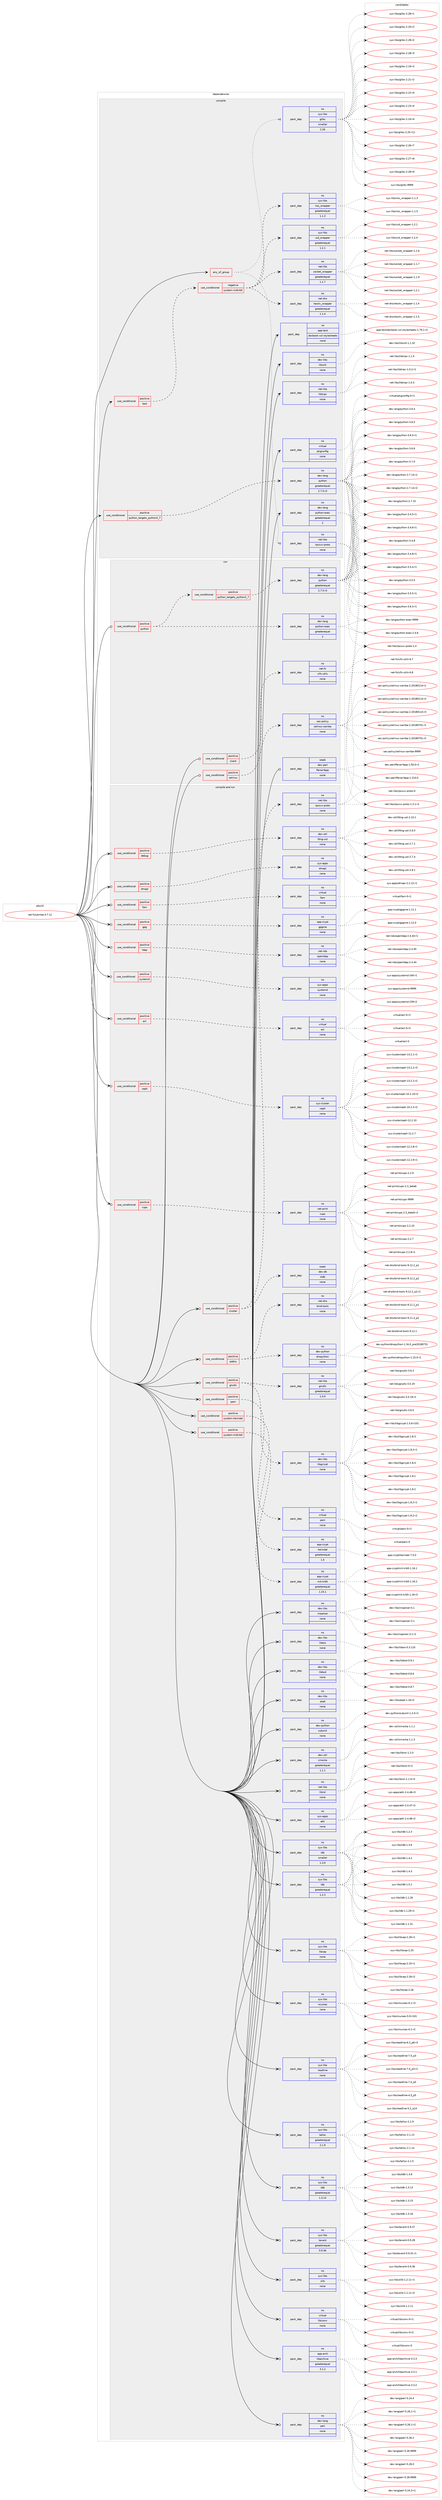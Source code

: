 digraph prolog {

# *************
# Graph options
# *************

newrank=true;
concentrate=true;
compound=true;
graph [rankdir=LR,fontname=Helvetica,fontsize=10,ranksep=1.5];#, ranksep=2.5, nodesep=0.2];
edge  [arrowhead=vee];
node  [fontname=Helvetica,fontsize=10];

# **********
# The ebuild
# **********

subgraph cluster_leftcol {
color=gray;
rank=same;
label=<<i>ebuild</i>>;
id [label="net-fs/samba-4.7.12", color=red, width=4, href="../net-fs/samba-4.7.12.svg"];
}

# ****************
# The dependencies
# ****************

subgraph cluster_midcol {
color=gray;
label=<<i>dependencies</i>>;
subgraph cluster_compile {
fillcolor="#eeeeee";
style=filled;
label=<<i>compile</i>>;
subgraph any108 {
dependency3615 [label=<<TABLE BORDER="0" CELLBORDER="1" CELLSPACING="0" CELLPADDING="4"><TR><TD CELLPADDING="10">any_of_group</TD></TR></TABLE>>, shape=none, color=red];subgraph pack2954 {
dependency3616 [label=<<TABLE BORDER="0" CELLBORDER="1" CELLSPACING="0" CELLPADDING="4" WIDTH="220"><TR><TD ROWSPAN="6" CELLPADDING="30">pack_dep</TD></TR><TR><TD WIDTH="110">no</TD></TR><TR><TD>net-libs</TD></TR><TR><TD>rpcsvc-proto</TD></TR><TR><TD>none</TD></TR><TR><TD></TD></TR></TABLE>>, shape=none, color=blue];
}
dependency3615:e -> dependency3616:w [weight=20,style="dotted",arrowhead="oinv"];
subgraph pack2955 {
dependency3617 [label=<<TABLE BORDER="0" CELLBORDER="1" CELLSPACING="0" CELLPADDING="4" WIDTH="220"><TR><TD ROWSPAN="6" CELLPADDING="30">pack_dep</TD></TR><TR><TD WIDTH="110">no</TD></TR><TR><TD>sys-libs</TD></TR><TR><TD>glibc</TD></TR><TR><TD>smaller</TD></TR><TR><TD>2.26</TD></TR></TABLE>>, shape=none, color=blue];
}
dependency3615:e -> dependency3617:w [weight=20,style="dotted",arrowhead="oinv"];
}
id:e -> dependency3615:w [weight=20,style="solid",arrowhead="vee"];
subgraph cond547 {
dependency3618 [label=<<TABLE BORDER="0" CELLBORDER="1" CELLSPACING="0" CELLPADDING="4"><TR><TD ROWSPAN="3" CELLPADDING="10">use_conditional</TD></TR><TR><TD>positive</TD></TR><TR><TD>python_targets_python2_7</TD></TR></TABLE>>, shape=none, color=red];
subgraph pack2956 {
dependency3619 [label=<<TABLE BORDER="0" CELLBORDER="1" CELLSPACING="0" CELLPADDING="4" WIDTH="220"><TR><TD ROWSPAN="6" CELLPADDING="30">pack_dep</TD></TR><TR><TD WIDTH="110">no</TD></TR><TR><TD>dev-lang</TD></TR><TR><TD>python</TD></TR><TR><TD>greaterequal</TD></TR><TR><TD>2.7.5-r2</TD></TR></TABLE>>, shape=none, color=blue];
}
dependency3618:e -> dependency3619:w [weight=20,style="dashed",arrowhead="vee"];
}
id:e -> dependency3618:w [weight=20,style="solid",arrowhead="vee"];
subgraph cond548 {
dependency3620 [label=<<TABLE BORDER="0" CELLBORDER="1" CELLSPACING="0" CELLPADDING="4"><TR><TD ROWSPAN="3" CELLPADDING="10">use_conditional</TD></TR><TR><TD>positive</TD></TR><TR><TD>test</TD></TR></TABLE>>, shape=none, color=red];
subgraph cond549 {
dependency3621 [label=<<TABLE BORDER="0" CELLBORDER="1" CELLSPACING="0" CELLPADDING="4"><TR><TD ROWSPAN="3" CELLPADDING="10">use_conditional</TD></TR><TR><TD>negative</TD></TR><TR><TD>system-mitkrb5</TD></TR></TABLE>>, shape=none, color=red];
subgraph pack2957 {
dependency3622 [label=<<TABLE BORDER="0" CELLBORDER="1" CELLSPACING="0" CELLPADDING="4" WIDTH="220"><TR><TD ROWSPAN="6" CELLPADDING="30">pack_dep</TD></TR><TR><TD WIDTH="110">no</TD></TR><TR><TD>sys-libs</TD></TR><TR><TD>nss_wrapper</TD></TR><TR><TD>greaterequal</TD></TR><TR><TD>1.1.3</TD></TR></TABLE>>, shape=none, color=blue];
}
dependency3621:e -> dependency3622:w [weight=20,style="dashed",arrowhead="vee"];
subgraph pack2958 {
dependency3623 [label=<<TABLE BORDER="0" CELLBORDER="1" CELLSPACING="0" CELLPADDING="4" WIDTH="220"><TR><TD ROWSPAN="6" CELLPADDING="30">pack_dep</TD></TR><TR><TD WIDTH="110">no</TD></TR><TR><TD>net-dns</TD></TR><TR><TD>resolv_wrapper</TD></TR><TR><TD>greaterequal</TD></TR><TR><TD>1.1.4</TD></TR></TABLE>>, shape=none, color=blue];
}
dependency3621:e -> dependency3623:w [weight=20,style="dashed",arrowhead="vee"];
subgraph pack2959 {
dependency3624 [label=<<TABLE BORDER="0" CELLBORDER="1" CELLSPACING="0" CELLPADDING="4" WIDTH="220"><TR><TD ROWSPAN="6" CELLPADDING="30">pack_dep</TD></TR><TR><TD WIDTH="110">no</TD></TR><TR><TD>net-libs</TD></TR><TR><TD>socket_wrapper</TD></TR><TR><TD>greaterequal</TD></TR><TR><TD>1.1.7</TD></TR></TABLE>>, shape=none, color=blue];
}
dependency3621:e -> dependency3624:w [weight=20,style="dashed",arrowhead="vee"];
subgraph pack2960 {
dependency3625 [label=<<TABLE BORDER="0" CELLBORDER="1" CELLSPACING="0" CELLPADDING="4" WIDTH="220"><TR><TD ROWSPAN="6" CELLPADDING="30">pack_dep</TD></TR><TR><TD WIDTH="110">no</TD></TR><TR><TD>sys-libs</TD></TR><TR><TD>uid_wrapper</TD></TR><TR><TD>greaterequal</TD></TR><TR><TD>1.2.1</TD></TR></TABLE>>, shape=none, color=blue];
}
dependency3621:e -> dependency3625:w [weight=20,style="dashed",arrowhead="vee"];
}
dependency3620:e -> dependency3621:w [weight=20,style="dashed",arrowhead="vee"];
}
id:e -> dependency3620:w [weight=20,style="solid",arrowhead="vee"];
subgraph pack2961 {
dependency3626 [label=<<TABLE BORDER="0" CELLBORDER="1" CELLSPACING="0" CELLPADDING="4" WIDTH="220"><TR><TD ROWSPAN="6" CELLPADDING="30">pack_dep</TD></TR><TR><TD WIDTH="110">no</TD></TR><TR><TD>app-text</TD></TR><TR><TD>docbook-xsl-stylesheets</TD></TR><TR><TD>none</TD></TR><TR><TD></TD></TR></TABLE>>, shape=none, color=blue];
}
id:e -> dependency3626:w [weight=20,style="solid",arrowhead="vee"];
subgraph pack2962 {
dependency3627 [label=<<TABLE BORDER="0" CELLBORDER="1" CELLSPACING="0" CELLPADDING="4" WIDTH="220"><TR><TD ROWSPAN="6" CELLPADDING="30">pack_dep</TD></TR><TR><TD WIDTH="110">no</TD></TR><TR><TD>dev-lang</TD></TR><TR><TD>python-exec</TD></TR><TR><TD>greaterequal</TD></TR><TR><TD>2</TD></TR></TABLE>>, shape=none, color=blue];
}
id:e -> dependency3627:w [weight=20,style="solid",arrowhead="vee"];
subgraph pack2963 {
dependency3628 [label=<<TABLE BORDER="0" CELLBORDER="1" CELLSPACING="0" CELLPADDING="4" WIDTH="220"><TR><TD ROWSPAN="6" CELLPADDING="30">pack_dep</TD></TR><TR><TD WIDTH="110">no</TD></TR><TR><TD>dev-libs</TD></TR><TR><TD>libxslt</TD></TR><TR><TD>none</TD></TR><TR><TD></TD></TR></TABLE>>, shape=none, color=blue];
}
id:e -> dependency3628:w [weight=20,style="solid",arrowhead="vee"];
subgraph pack2964 {
dependency3629 [label=<<TABLE BORDER="0" CELLBORDER="1" CELLSPACING="0" CELLPADDING="4" WIDTH="220"><TR><TD ROWSPAN="6" CELLPADDING="30">pack_dep</TD></TR><TR><TD WIDTH="110">no</TD></TR><TR><TD>net-libs</TD></TR><TR><TD>libtirpc</TD></TR><TR><TD>none</TD></TR><TR><TD></TD></TR></TABLE>>, shape=none, color=blue];
}
id:e -> dependency3629:w [weight=20,style="solid",arrowhead="vee"];
subgraph pack2965 {
dependency3630 [label=<<TABLE BORDER="0" CELLBORDER="1" CELLSPACING="0" CELLPADDING="4" WIDTH="220"><TR><TD ROWSPAN="6" CELLPADDING="30">pack_dep</TD></TR><TR><TD WIDTH="110">no</TD></TR><TR><TD>virtual</TD></TR><TR><TD>pkgconfig</TD></TR><TR><TD>none</TD></TR><TR><TD></TD></TR></TABLE>>, shape=none, color=blue];
}
id:e -> dependency3630:w [weight=20,style="solid",arrowhead="vee"];
}
subgraph cluster_compileandrun {
fillcolor="#eeeeee";
style=filled;
label=<<i>compile and run</i>>;
subgraph cond550 {
dependency3631 [label=<<TABLE BORDER="0" CELLBORDER="1" CELLSPACING="0" CELLPADDING="4"><TR><TD ROWSPAN="3" CELLPADDING="10">use_conditional</TD></TR><TR><TD>positive</TD></TR><TR><TD>acl</TD></TR></TABLE>>, shape=none, color=red];
subgraph pack2966 {
dependency3632 [label=<<TABLE BORDER="0" CELLBORDER="1" CELLSPACING="0" CELLPADDING="4" WIDTH="220"><TR><TD ROWSPAN="6" CELLPADDING="30">pack_dep</TD></TR><TR><TD WIDTH="110">no</TD></TR><TR><TD>virtual</TD></TR><TR><TD>acl</TD></TR><TR><TD>none</TD></TR><TR><TD></TD></TR></TABLE>>, shape=none, color=blue];
}
dependency3631:e -> dependency3632:w [weight=20,style="dashed",arrowhead="vee"];
}
id:e -> dependency3631:w [weight=20,style="solid",arrowhead="odotvee"];
subgraph cond551 {
dependency3633 [label=<<TABLE BORDER="0" CELLBORDER="1" CELLSPACING="0" CELLPADDING="4"><TR><TD ROWSPAN="3" CELLPADDING="10">use_conditional</TD></TR><TR><TD>positive</TD></TR><TR><TD>addns</TD></TR></TABLE>>, shape=none, color=red];
subgraph pack2967 {
dependency3634 [label=<<TABLE BORDER="0" CELLBORDER="1" CELLSPACING="0" CELLPADDING="4" WIDTH="220"><TR><TD ROWSPAN="6" CELLPADDING="30">pack_dep</TD></TR><TR><TD WIDTH="110">no</TD></TR><TR><TD>net-dns</TD></TR><TR><TD>bind-tools</TD></TR><TR><TD>none</TD></TR><TR><TD></TD></TR></TABLE>>, shape=none, color=blue];
}
dependency3633:e -> dependency3634:w [weight=20,style="dashed",arrowhead="vee"];
subgraph pack2968 {
dependency3635 [label=<<TABLE BORDER="0" CELLBORDER="1" CELLSPACING="0" CELLPADDING="4" WIDTH="220"><TR><TD ROWSPAN="6" CELLPADDING="30">pack_dep</TD></TR><TR><TD WIDTH="110">no</TD></TR><TR><TD>dev-python</TD></TR><TR><TD>dnspython</TD></TR><TR><TD>none</TD></TR><TR><TD></TD></TR></TABLE>>, shape=none, color=blue];
}
dependency3633:e -> dependency3635:w [weight=20,style="dashed",arrowhead="vee"];
}
id:e -> dependency3633:w [weight=20,style="solid",arrowhead="odotvee"];
subgraph cond552 {
dependency3636 [label=<<TABLE BORDER="0" CELLBORDER="1" CELLSPACING="0" CELLPADDING="4"><TR><TD ROWSPAN="3" CELLPADDING="10">use_conditional</TD></TR><TR><TD>positive</TD></TR><TR><TD>ceph</TD></TR></TABLE>>, shape=none, color=red];
subgraph pack2969 {
dependency3637 [label=<<TABLE BORDER="0" CELLBORDER="1" CELLSPACING="0" CELLPADDING="4" WIDTH="220"><TR><TD ROWSPAN="6" CELLPADDING="30">pack_dep</TD></TR><TR><TD WIDTH="110">no</TD></TR><TR><TD>sys-cluster</TD></TR><TR><TD>ceph</TD></TR><TR><TD>none</TD></TR><TR><TD></TD></TR></TABLE>>, shape=none, color=blue];
}
dependency3636:e -> dependency3637:w [weight=20,style="dashed",arrowhead="vee"];
}
id:e -> dependency3636:w [weight=20,style="solid",arrowhead="odotvee"];
subgraph cond553 {
dependency3638 [label=<<TABLE BORDER="0" CELLBORDER="1" CELLSPACING="0" CELLPADDING="4"><TR><TD ROWSPAN="3" CELLPADDING="10">use_conditional</TD></TR><TR><TD>positive</TD></TR><TR><TD>cluster</TD></TR></TABLE>>, shape=none, color=red];
subgraph pack2970 {
dependency3639 [label=<<TABLE BORDER="0" CELLBORDER="1" CELLSPACING="0" CELLPADDING="4" WIDTH="220"><TR><TD ROWSPAN="6" CELLPADDING="30">pack_dep</TD></TR><TR><TD WIDTH="110">no</TD></TR><TR><TD>net-libs</TD></TR><TR><TD>rpcsvc-proto</TD></TR><TR><TD>none</TD></TR><TR><TD></TD></TR></TABLE>>, shape=none, color=blue];
}
dependency3638:e -> dependency3639:w [weight=20,style="dashed",arrowhead="vee"];
subgraph pack2971 {
dependency3640 [label=<<TABLE BORDER="0" CELLBORDER="1" CELLSPACING="0" CELLPADDING="4" WIDTH="220"><TR><TD ROWSPAN="6" CELLPADDING="30">pack_dep</TD></TR><TR><TD WIDTH="110">weak</TD></TR><TR><TD>dev-db</TD></TR><TR><TD>ctdb</TD></TR><TR><TD>none</TD></TR><TR><TD></TD></TR></TABLE>>, shape=none, color=blue];
}
dependency3638:e -> dependency3640:w [weight=20,style="dashed",arrowhead="vee"];
}
id:e -> dependency3638:w [weight=20,style="solid",arrowhead="odotvee"];
subgraph cond554 {
dependency3641 [label=<<TABLE BORDER="0" CELLBORDER="1" CELLSPACING="0" CELLPADDING="4"><TR><TD ROWSPAN="3" CELLPADDING="10">use_conditional</TD></TR><TR><TD>positive</TD></TR><TR><TD>cups</TD></TR></TABLE>>, shape=none, color=red];
subgraph pack2972 {
dependency3642 [label=<<TABLE BORDER="0" CELLBORDER="1" CELLSPACING="0" CELLPADDING="4" WIDTH="220"><TR><TD ROWSPAN="6" CELLPADDING="30">pack_dep</TD></TR><TR><TD WIDTH="110">no</TD></TR><TR><TD>net-print</TD></TR><TR><TD>cups</TD></TR><TR><TD>none</TD></TR><TR><TD></TD></TR></TABLE>>, shape=none, color=blue];
}
dependency3641:e -> dependency3642:w [weight=20,style="dashed",arrowhead="vee"];
}
id:e -> dependency3641:w [weight=20,style="solid",arrowhead="odotvee"];
subgraph cond555 {
dependency3643 [label=<<TABLE BORDER="0" CELLBORDER="1" CELLSPACING="0" CELLPADDING="4"><TR><TD ROWSPAN="3" CELLPADDING="10">use_conditional</TD></TR><TR><TD>positive</TD></TR><TR><TD>debug</TD></TR></TABLE>>, shape=none, color=red];
subgraph pack2973 {
dependency3644 [label=<<TABLE BORDER="0" CELLBORDER="1" CELLSPACING="0" CELLPADDING="4" WIDTH="220"><TR><TD ROWSPAN="6" CELLPADDING="30">pack_dep</TD></TR><TR><TD WIDTH="110">no</TD></TR><TR><TD>dev-util</TD></TR><TR><TD>lttng-ust</TD></TR><TR><TD>none</TD></TR><TR><TD></TD></TR></TABLE>>, shape=none, color=blue];
}
dependency3643:e -> dependency3644:w [weight=20,style="dashed",arrowhead="vee"];
}
id:e -> dependency3643:w [weight=20,style="solid",arrowhead="odotvee"];
subgraph cond556 {
dependency3645 [label=<<TABLE BORDER="0" CELLBORDER="1" CELLSPACING="0" CELLPADDING="4"><TR><TD ROWSPAN="3" CELLPADDING="10">use_conditional</TD></TR><TR><TD>positive</TD></TR><TR><TD>dmapi</TD></TR></TABLE>>, shape=none, color=red];
subgraph pack2974 {
dependency3646 [label=<<TABLE BORDER="0" CELLBORDER="1" CELLSPACING="0" CELLPADDING="4" WIDTH="220"><TR><TD ROWSPAN="6" CELLPADDING="30">pack_dep</TD></TR><TR><TD WIDTH="110">no</TD></TR><TR><TD>sys-apps</TD></TR><TR><TD>dmapi</TD></TR><TR><TD>none</TD></TR><TR><TD></TD></TR></TABLE>>, shape=none, color=blue];
}
dependency3645:e -> dependency3646:w [weight=20,style="dashed",arrowhead="vee"];
}
id:e -> dependency3645:w [weight=20,style="solid",arrowhead="odotvee"];
subgraph cond557 {
dependency3647 [label=<<TABLE BORDER="0" CELLBORDER="1" CELLSPACING="0" CELLPADDING="4"><TR><TD ROWSPAN="3" CELLPADDING="10">use_conditional</TD></TR><TR><TD>positive</TD></TR><TR><TD>fam</TD></TR></TABLE>>, shape=none, color=red];
subgraph pack2975 {
dependency3648 [label=<<TABLE BORDER="0" CELLBORDER="1" CELLSPACING="0" CELLPADDING="4" WIDTH="220"><TR><TD ROWSPAN="6" CELLPADDING="30">pack_dep</TD></TR><TR><TD WIDTH="110">no</TD></TR><TR><TD>virtual</TD></TR><TR><TD>fam</TD></TR><TR><TD>none</TD></TR><TR><TD></TD></TR></TABLE>>, shape=none, color=blue];
}
dependency3647:e -> dependency3648:w [weight=20,style="dashed",arrowhead="vee"];
}
id:e -> dependency3647:w [weight=20,style="solid",arrowhead="odotvee"];
subgraph cond558 {
dependency3649 [label=<<TABLE BORDER="0" CELLBORDER="1" CELLSPACING="0" CELLPADDING="4"><TR><TD ROWSPAN="3" CELLPADDING="10">use_conditional</TD></TR><TR><TD>positive</TD></TR><TR><TD>gnutls</TD></TR></TABLE>>, shape=none, color=red];
subgraph pack2976 {
dependency3650 [label=<<TABLE BORDER="0" CELLBORDER="1" CELLSPACING="0" CELLPADDING="4" WIDTH="220"><TR><TD ROWSPAN="6" CELLPADDING="30">pack_dep</TD></TR><TR><TD WIDTH="110">no</TD></TR><TR><TD>dev-libs</TD></TR><TR><TD>libgcrypt</TD></TR><TR><TD>none</TD></TR><TR><TD></TD></TR></TABLE>>, shape=none, color=blue];
}
dependency3649:e -> dependency3650:w [weight=20,style="dashed",arrowhead="vee"];
subgraph pack2977 {
dependency3651 [label=<<TABLE BORDER="0" CELLBORDER="1" CELLSPACING="0" CELLPADDING="4" WIDTH="220"><TR><TD ROWSPAN="6" CELLPADDING="30">pack_dep</TD></TR><TR><TD WIDTH="110">no</TD></TR><TR><TD>net-libs</TD></TR><TR><TD>gnutls</TD></TR><TR><TD>greaterequal</TD></TR><TR><TD>1.4.0</TD></TR></TABLE>>, shape=none, color=blue];
}
dependency3649:e -> dependency3651:w [weight=20,style="dashed",arrowhead="vee"];
}
id:e -> dependency3649:w [weight=20,style="solid",arrowhead="odotvee"];
subgraph cond559 {
dependency3652 [label=<<TABLE BORDER="0" CELLBORDER="1" CELLSPACING="0" CELLPADDING="4"><TR><TD ROWSPAN="3" CELLPADDING="10">use_conditional</TD></TR><TR><TD>positive</TD></TR><TR><TD>gpg</TD></TR></TABLE>>, shape=none, color=red];
subgraph pack2978 {
dependency3653 [label=<<TABLE BORDER="0" CELLBORDER="1" CELLSPACING="0" CELLPADDING="4" WIDTH="220"><TR><TD ROWSPAN="6" CELLPADDING="30">pack_dep</TD></TR><TR><TD WIDTH="110">no</TD></TR><TR><TD>app-crypt</TD></TR><TR><TD>gpgme</TD></TR><TR><TD>none</TD></TR><TR><TD></TD></TR></TABLE>>, shape=none, color=blue];
}
dependency3652:e -> dependency3653:w [weight=20,style="dashed",arrowhead="vee"];
}
id:e -> dependency3652:w [weight=20,style="solid",arrowhead="odotvee"];
subgraph cond560 {
dependency3654 [label=<<TABLE BORDER="0" CELLBORDER="1" CELLSPACING="0" CELLPADDING="4"><TR><TD ROWSPAN="3" CELLPADDING="10">use_conditional</TD></TR><TR><TD>positive</TD></TR><TR><TD>ldap</TD></TR></TABLE>>, shape=none, color=red];
subgraph pack2979 {
dependency3655 [label=<<TABLE BORDER="0" CELLBORDER="1" CELLSPACING="0" CELLPADDING="4" WIDTH="220"><TR><TD ROWSPAN="6" CELLPADDING="30">pack_dep</TD></TR><TR><TD WIDTH="110">no</TD></TR><TR><TD>net-nds</TD></TR><TR><TD>openldap</TD></TR><TR><TD>none</TD></TR><TR><TD></TD></TR></TABLE>>, shape=none, color=blue];
}
dependency3654:e -> dependency3655:w [weight=20,style="dashed",arrowhead="vee"];
}
id:e -> dependency3654:w [weight=20,style="solid",arrowhead="odotvee"];
subgraph cond561 {
dependency3656 [label=<<TABLE BORDER="0" CELLBORDER="1" CELLSPACING="0" CELLPADDING="4"><TR><TD ROWSPAN="3" CELLPADDING="10">use_conditional</TD></TR><TR><TD>positive</TD></TR><TR><TD>pam</TD></TR></TABLE>>, shape=none, color=red];
subgraph pack2980 {
dependency3657 [label=<<TABLE BORDER="0" CELLBORDER="1" CELLSPACING="0" CELLPADDING="4" WIDTH="220"><TR><TD ROWSPAN="6" CELLPADDING="30">pack_dep</TD></TR><TR><TD WIDTH="110">no</TD></TR><TR><TD>virtual</TD></TR><TR><TD>pam</TD></TR><TR><TD>none</TD></TR><TR><TD></TD></TR></TABLE>>, shape=none, color=blue];
}
dependency3656:e -> dependency3657:w [weight=20,style="dashed",arrowhead="vee"];
}
id:e -> dependency3656:w [weight=20,style="solid",arrowhead="odotvee"];
subgraph cond562 {
dependency3658 [label=<<TABLE BORDER="0" CELLBORDER="1" CELLSPACING="0" CELLPADDING="4"><TR><TD ROWSPAN="3" CELLPADDING="10">use_conditional</TD></TR><TR><TD>positive</TD></TR><TR><TD>system-heimdal</TD></TR></TABLE>>, shape=none, color=red];
subgraph pack2981 {
dependency3659 [label=<<TABLE BORDER="0" CELLBORDER="1" CELLSPACING="0" CELLPADDING="4" WIDTH="220"><TR><TD ROWSPAN="6" CELLPADDING="30">pack_dep</TD></TR><TR><TD WIDTH="110">no</TD></TR><TR><TD>app-crypt</TD></TR><TR><TD>heimdal</TD></TR><TR><TD>greaterequal</TD></TR><TR><TD>1.5</TD></TR></TABLE>>, shape=none, color=blue];
}
dependency3658:e -> dependency3659:w [weight=20,style="dashed",arrowhead="vee"];
}
id:e -> dependency3658:w [weight=20,style="solid",arrowhead="odotvee"];
subgraph cond563 {
dependency3660 [label=<<TABLE BORDER="0" CELLBORDER="1" CELLSPACING="0" CELLPADDING="4"><TR><TD ROWSPAN="3" CELLPADDING="10">use_conditional</TD></TR><TR><TD>positive</TD></TR><TR><TD>system-mitkrb5</TD></TR></TABLE>>, shape=none, color=red];
subgraph pack2982 {
dependency3661 [label=<<TABLE BORDER="0" CELLBORDER="1" CELLSPACING="0" CELLPADDING="4" WIDTH="220"><TR><TD ROWSPAN="6" CELLPADDING="30">pack_dep</TD></TR><TR><TD WIDTH="110">no</TD></TR><TR><TD>app-crypt</TD></TR><TR><TD>mit-krb5</TD></TR><TR><TD>greaterequal</TD></TR><TR><TD>1.15.1</TD></TR></TABLE>>, shape=none, color=blue];
}
dependency3660:e -> dependency3661:w [weight=20,style="dashed",arrowhead="vee"];
}
id:e -> dependency3660:w [weight=20,style="solid",arrowhead="odotvee"];
subgraph cond564 {
dependency3662 [label=<<TABLE BORDER="0" CELLBORDER="1" CELLSPACING="0" CELLPADDING="4"><TR><TD ROWSPAN="3" CELLPADDING="10">use_conditional</TD></TR><TR><TD>positive</TD></TR><TR><TD>systemd</TD></TR></TABLE>>, shape=none, color=red];
subgraph pack2983 {
dependency3663 [label=<<TABLE BORDER="0" CELLBORDER="1" CELLSPACING="0" CELLPADDING="4" WIDTH="220"><TR><TD ROWSPAN="6" CELLPADDING="30">pack_dep</TD></TR><TR><TD WIDTH="110">no</TD></TR><TR><TD>sys-apps</TD></TR><TR><TD>systemd</TD></TR><TR><TD>none</TD></TR><TR><TD></TD></TR></TABLE>>, shape=none, color=blue];
}
dependency3662:e -> dependency3663:w [weight=20,style="dashed",arrowhead="vee"];
}
id:e -> dependency3662:w [weight=20,style="solid",arrowhead="odotvee"];
subgraph pack2984 {
dependency3664 [label=<<TABLE BORDER="0" CELLBORDER="1" CELLSPACING="0" CELLPADDING="4" WIDTH="220"><TR><TD ROWSPAN="6" CELLPADDING="30">pack_dep</TD></TR><TR><TD WIDTH="110">no</TD></TR><TR><TD>app-arch</TD></TR><TR><TD>libarchive</TD></TR><TR><TD>greaterequal</TD></TR><TR><TD>3.1.2</TD></TR></TABLE>>, shape=none, color=blue];
}
id:e -> dependency3664:w [weight=20,style="solid",arrowhead="odotvee"];
subgraph pack2985 {
dependency3665 [label=<<TABLE BORDER="0" CELLBORDER="1" CELLSPACING="0" CELLPADDING="4" WIDTH="220"><TR><TD ROWSPAN="6" CELLPADDING="30">pack_dep</TD></TR><TR><TD WIDTH="110">no</TD></TR><TR><TD>dev-lang</TD></TR><TR><TD>perl</TD></TR><TR><TD>none</TD></TR><TR><TD></TD></TR></TABLE>>, shape=none, color=blue];
}
id:e -> dependency3665:w [weight=20,style="solid",arrowhead="odotvee"];
subgraph pack2986 {
dependency3666 [label=<<TABLE BORDER="0" CELLBORDER="1" CELLSPACING="0" CELLPADDING="4" WIDTH="220"><TR><TD ROWSPAN="6" CELLPADDING="30">pack_dep</TD></TR><TR><TD WIDTH="110">no</TD></TR><TR><TD>dev-libs</TD></TR><TR><TD>iniparser</TD></TR><TR><TD>none</TD></TR><TR><TD></TD></TR></TABLE>>, shape=none, color=blue];
}
id:e -> dependency3666:w [weight=20,style="solid",arrowhead="odotvee"];
subgraph pack2987 {
dependency3667 [label=<<TABLE BORDER="0" CELLBORDER="1" CELLSPACING="0" CELLPADDING="4" WIDTH="220"><TR><TD ROWSPAN="6" CELLPADDING="30">pack_dep</TD></TR><TR><TD WIDTH="110">no</TD></TR><TR><TD>dev-libs</TD></TR><TR><TD>libaio</TD></TR><TR><TD>none</TD></TR><TR><TD></TD></TR></TABLE>>, shape=none, color=blue];
}
id:e -> dependency3667:w [weight=20,style="solid",arrowhead="odotvee"];
subgraph pack2988 {
dependency3668 [label=<<TABLE BORDER="0" CELLBORDER="1" CELLSPACING="0" CELLPADDING="4" WIDTH="220"><TR><TD ROWSPAN="6" CELLPADDING="30">pack_dep</TD></TR><TR><TD WIDTH="110">no</TD></TR><TR><TD>dev-libs</TD></TR><TR><TD>libbsd</TD></TR><TR><TD>none</TD></TR><TR><TD></TD></TR></TABLE>>, shape=none, color=blue];
}
id:e -> dependency3668:w [weight=20,style="solid",arrowhead="odotvee"];
subgraph pack2989 {
dependency3669 [label=<<TABLE BORDER="0" CELLBORDER="1" CELLSPACING="0" CELLPADDING="4" WIDTH="220"><TR><TD ROWSPAN="6" CELLPADDING="30">pack_dep</TD></TR><TR><TD WIDTH="110">no</TD></TR><TR><TD>dev-libs</TD></TR><TR><TD>popt</TD></TR><TR><TD>none</TD></TR><TR><TD></TD></TR></TABLE>>, shape=none, color=blue];
}
id:e -> dependency3669:w [weight=20,style="solid",arrowhead="odotvee"];
subgraph pack2990 {
dependency3670 [label=<<TABLE BORDER="0" CELLBORDER="1" CELLSPACING="0" CELLPADDING="4" WIDTH="220"><TR><TD ROWSPAN="6" CELLPADDING="30">pack_dep</TD></TR><TR><TD WIDTH="110">no</TD></TR><TR><TD>dev-python</TD></TR><TR><TD>subunit</TD></TR><TR><TD>none</TD></TR><TR><TD></TD></TR></TABLE>>, shape=none, color=blue];
}
id:e -> dependency3670:w [weight=20,style="solid",arrowhead="odotvee"];
subgraph pack2991 {
dependency3671 [label=<<TABLE BORDER="0" CELLBORDER="1" CELLSPACING="0" CELLPADDING="4" WIDTH="220"><TR><TD ROWSPAN="6" CELLPADDING="30">pack_dep</TD></TR><TR><TD WIDTH="110">no</TD></TR><TR><TD>dev-util</TD></TR><TR><TD>cmocka</TD></TR><TR><TD>greaterequal</TD></TR><TR><TD>1.1.1</TD></TR></TABLE>>, shape=none, color=blue];
}
id:e -> dependency3671:w [weight=20,style="solid",arrowhead="odotvee"];
subgraph pack2992 {
dependency3672 [label=<<TABLE BORDER="0" CELLBORDER="1" CELLSPACING="0" CELLPADDING="4" WIDTH="220"><TR><TD ROWSPAN="6" CELLPADDING="30">pack_dep</TD></TR><TR><TD WIDTH="110">no</TD></TR><TR><TD>net-libs</TD></TR><TR><TD>libnsl</TD></TR><TR><TD>none</TD></TR><TR><TD></TD></TR></TABLE>>, shape=none, color=blue];
}
id:e -> dependency3672:w [weight=20,style="solid",arrowhead="odotvee"];
subgraph pack2993 {
dependency3673 [label=<<TABLE BORDER="0" CELLBORDER="1" CELLSPACING="0" CELLPADDING="4" WIDTH="220"><TR><TD ROWSPAN="6" CELLPADDING="30">pack_dep</TD></TR><TR><TD WIDTH="110">no</TD></TR><TR><TD>sys-apps</TD></TR><TR><TD>attr</TD></TR><TR><TD>none</TD></TR><TR><TD></TD></TR></TABLE>>, shape=none, color=blue];
}
id:e -> dependency3673:w [weight=20,style="solid",arrowhead="odotvee"];
subgraph pack2994 {
dependency3674 [label=<<TABLE BORDER="0" CELLBORDER="1" CELLSPACING="0" CELLPADDING="4" WIDTH="220"><TR><TD ROWSPAN="6" CELLPADDING="30">pack_dep</TD></TR><TR><TD WIDTH="110">no</TD></TR><TR><TD>sys-libs</TD></TR><TR><TD>ldb</TD></TR><TR><TD>greaterequal</TD></TR><TR><TD>1.2.3</TD></TR></TABLE>>, shape=none, color=blue];
}
id:e -> dependency3674:w [weight=20,style="solid",arrowhead="odotvee"];
subgraph pack2995 {
dependency3675 [label=<<TABLE BORDER="0" CELLBORDER="1" CELLSPACING="0" CELLPADDING="4" WIDTH="220"><TR><TD ROWSPAN="6" CELLPADDING="30">pack_dep</TD></TR><TR><TD WIDTH="110">no</TD></TR><TR><TD>sys-libs</TD></TR><TR><TD>ldb</TD></TR><TR><TD>smaller</TD></TR><TR><TD>1.3.0</TD></TR></TABLE>>, shape=none, color=blue];
}
id:e -> dependency3675:w [weight=20,style="solid",arrowhead="odotvee"];
subgraph pack2996 {
dependency3676 [label=<<TABLE BORDER="0" CELLBORDER="1" CELLSPACING="0" CELLPADDING="4" WIDTH="220"><TR><TD ROWSPAN="6" CELLPADDING="30">pack_dep</TD></TR><TR><TD WIDTH="110">no</TD></TR><TR><TD>sys-libs</TD></TR><TR><TD>libcap</TD></TR><TR><TD>none</TD></TR><TR><TD></TD></TR></TABLE>>, shape=none, color=blue];
}
id:e -> dependency3676:w [weight=20,style="solid",arrowhead="odotvee"];
subgraph pack2997 {
dependency3677 [label=<<TABLE BORDER="0" CELLBORDER="1" CELLSPACING="0" CELLPADDING="4" WIDTH="220"><TR><TD ROWSPAN="6" CELLPADDING="30">pack_dep</TD></TR><TR><TD WIDTH="110">no</TD></TR><TR><TD>sys-libs</TD></TR><TR><TD>ncurses</TD></TR><TR><TD>none</TD></TR><TR><TD></TD></TR></TABLE>>, shape=none, color=blue];
}
id:e -> dependency3677:w [weight=20,style="solid",arrowhead="odotvee"];
subgraph pack2998 {
dependency3678 [label=<<TABLE BORDER="0" CELLBORDER="1" CELLSPACING="0" CELLPADDING="4" WIDTH="220"><TR><TD ROWSPAN="6" CELLPADDING="30">pack_dep</TD></TR><TR><TD WIDTH="110">no</TD></TR><TR><TD>sys-libs</TD></TR><TR><TD>readline</TD></TR><TR><TD>none</TD></TR><TR><TD></TD></TR></TABLE>>, shape=none, color=blue];
}
id:e -> dependency3678:w [weight=20,style="solid",arrowhead="odotvee"];
subgraph pack2999 {
dependency3679 [label=<<TABLE BORDER="0" CELLBORDER="1" CELLSPACING="0" CELLPADDING="4" WIDTH="220"><TR><TD ROWSPAN="6" CELLPADDING="30">pack_dep</TD></TR><TR><TD WIDTH="110">no</TD></TR><TR><TD>sys-libs</TD></TR><TR><TD>talloc</TD></TR><TR><TD>greaterequal</TD></TR><TR><TD>2.1.9</TD></TR></TABLE>>, shape=none, color=blue];
}
id:e -> dependency3679:w [weight=20,style="solid",arrowhead="odotvee"];
subgraph pack3000 {
dependency3680 [label=<<TABLE BORDER="0" CELLBORDER="1" CELLSPACING="0" CELLPADDING="4" WIDTH="220"><TR><TD ROWSPAN="6" CELLPADDING="30">pack_dep</TD></TR><TR><TD WIDTH="110">no</TD></TR><TR><TD>sys-libs</TD></TR><TR><TD>tdb</TD></TR><TR><TD>greaterequal</TD></TR><TR><TD>1.3.14</TD></TR></TABLE>>, shape=none, color=blue];
}
id:e -> dependency3680:w [weight=20,style="solid",arrowhead="odotvee"];
subgraph pack3001 {
dependency3681 [label=<<TABLE BORDER="0" CELLBORDER="1" CELLSPACING="0" CELLPADDING="4" WIDTH="220"><TR><TD ROWSPAN="6" CELLPADDING="30">pack_dep</TD></TR><TR><TD WIDTH="110">no</TD></TR><TR><TD>sys-libs</TD></TR><TR><TD>tevent</TD></TR><TR><TD>greaterequal</TD></TR><TR><TD>0.9.36</TD></TR></TABLE>>, shape=none, color=blue];
}
id:e -> dependency3681:w [weight=20,style="solid",arrowhead="odotvee"];
subgraph pack3002 {
dependency3682 [label=<<TABLE BORDER="0" CELLBORDER="1" CELLSPACING="0" CELLPADDING="4" WIDTH="220"><TR><TD ROWSPAN="6" CELLPADDING="30">pack_dep</TD></TR><TR><TD WIDTH="110">no</TD></TR><TR><TD>sys-libs</TD></TR><TR><TD>zlib</TD></TR><TR><TD>none</TD></TR><TR><TD></TD></TR></TABLE>>, shape=none, color=blue];
}
id:e -> dependency3682:w [weight=20,style="solid",arrowhead="odotvee"];
subgraph pack3003 {
dependency3683 [label=<<TABLE BORDER="0" CELLBORDER="1" CELLSPACING="0" CELLPADDING="4" WIDTH="220"><TR><TD ROWSPAN="6" CELLPADDING="30">pack_dep</TD></TR><TR><TD WIDTH="110">no</TD></TR><TR><TD>virtual</TD></TR><TR><TD>libiconv</TD></TR><TR><TD>none</TD></TR><TR><TD></TD></TR></TABLE>>, shape=none, color=blue];
}
id:e -> dependency3683:w [weight=20,style="solid",arrowhead="odotvee"];
}
subgraph cluster_run {
fillcolor="#eeeeee";
style=filled;
label=<<i>run</i>>;
subgraph cond565 {
dependency3684 [label=<<TABLE BORDER="0" CELLBORDER="1" CELLSPACING="0" CELLPADDING="4"><TR><TD ROWSPAN="3" CELLPADDING="10">use_conditional</TD></TR><TR><TD>positive</TD></TR><TR><TD>client</TD></TR></TABLE>>, shape=none, color=red];
subgraph pack3004 {
dependency3685 [label=<<TABLE BORDER="0" CELLBORDER="1" CELLSPACING="0" CELLPADDING="4" WIDTH="220"><TR><TD ROWSPAN="6" CELLPADDING="30">pack_dep</TD></TR><TR><TD WIDTH="110">no</TD></TR><TR><TD>net-fs</TD></TR><TR><TD>cifs-utils</TD></TR><TR><TD>none</TD></TR><TR><TD></TD></TR></TABLE>>, shape=none, color=blue];
}
dependency3684:e -> dependency3685:w [weight=20,style="dashed",arrowhead="vee"];
}
id:e -> dependency3684:w [weight=20,style="solid",arrowhead="odot"];
subgraph cond566 {
dependency3686 [label=<<TABLE BORDER="0" CELLBORDER="1" CELLSPACING="0" CELLPADDING="4"><TR><TD ROWSPAN="3" CELLPADDING="10">use_conditional</TD></TR><TR><TD>positive</TD></TR><TR><TD>python</TD></TR></TABLE>>, shape=none, color=red];
subgraph cond567 {
dependency3687 [label=<<TABLE BORDER="0" CELLBORDER="1" CELLSPACING="0" CELLPADDING="4"><TR><TD ROWSPAN="3" CELLPADDING="10">use_conditional</TD></TR><TR><TD>positive</TD></TR><TR><TD>python_targets_python2_7</TD></TR></TABLE>>, shape=none, color=red];
subgraph pack3005 {
dependency3688 [label=<<TABLE BORDER="0" CELLBORDER="1" CELLSPACING="0" CELLPADDING="4" WIDTH="220"><TR><TD ROWSPAN="6" CELLPADDING="30">pack_dep</TD></TR><TR><TD WIDTH="110">no</TD></TR><TR><TD>dev-lang</TD></TR><TR><TD>python</TD></TR><TR><TD>greaterequal</TD></TR><TR><TD>2.7.5-r2</TD></TR></TABLE>>, shape=none, color=blue];
}
dependency3687:e -> dependency3688:w [weight=20,style="dashed",arrowhead="vee"];
}
dependency3686:e -> dependency3687:w [weight=20,style="dashed",arrowhead="vee"];
subgraph pack3006 {
dependency3689 [label=<<TABLE BORDER="0" CELLBORDER="1" CELLSPACING="0" CELLPADDING="4" WIDTH="220"><TR><TD ROWSPAN="6" CELLPADDING="30">pack_dep</TD></TR><TR><TD WIDTH="110">no</TD></TR><TR><TD>dev-lang</TD></TR><TR><TD>python-exec</TD></TR><TR><TD>greaterequal</TD></TR><TR><TD>2</TD></TR></TABLE>>, shape=none, color=blue];
}
dependency3686:e -> dependency3689:w [weight=20,style="dashed",arrowhead="vee"];
}
id:e -> dependency3686:w [weight=20,style="solid",arrowhead="odot"];
subgraph cond568 {
dependency3690 [label=<<TABLE BORDER="0" CELLBORDER="1" CELLSPACING="0" CELLPADDING="4"><TR><TD ROWSPAN="3" CELLPADDING="10">use_conditional</TD></TR><TR><TD>positive</TD></TR><TR><TD>selinux</TD></TR></TABLE>>, shape=none, color=red];
subgraph pack3007 {
dependency3691 [label=<<TABLE BORDER="0" CELLBORDER="1" CELLSPACING="0" CELLPADDING="4" WIDTH="220"><TR><TD ROWSPAN="6" CELLPADDING="30">pack_dep</TD></TR><TR><TD WIDTH="110">no</TD></TR><TR><TD>sec-policy</TD></TR><TR><TD>selinux-samba</TD></TR><TR><TD>none</TD></TR><TR><TD></TD></TR></TABLE>>, shape=none, color=blue];
}
dependency3690:e -> dependency3691:w [weight=20,style="dashed",arrowhead="vee"];
}
id:e -> dependency3690:w [weight=20,style="solid",arrowhead="odot"];
subgraph pack3008 {
dependency3692 [label=<<TABLE BORDER="0" CELLBORDER="1" CELLSPACING="0" CELLPADDING="4" WIDTH="220"><TR><TD ROWSPAN="6" CELLPADDING="30">pack_dep</TD></TR><TR><TD WIDTH="110">weak</TD></TR><TR><TD>dev-perl</TD></TR><TR><TD>Parse-Yapp</TD></TR><TR><TD>none</TD></TR><TR><TD></TD></TR></TABLE>>, shape=none, color=blue];
}
id:e -> dependency3692:w [weight=20,style="solid",arrowhead="odot"];
}
}

# **************
# The candidates
# **************

subgraph cluster_choices {
rank=same;
color=gray;
label=<<i>candidates</i>>;

subgraph choice2954 {
color=black;
nodesep=1;
choice1101011164510810598115471141129911511899451121141111161114548 [label="net-libs/rpcsvc-proto-0", color=red, width=4,href="../net-libs/rpcsvc-proto-0.svg"];
choice1101011164510810598115471141129911511899451121141111161114549465146494511449 [label="net-libs/rpcsvc-proto-1.3.1-r1", color=red, width=4,href="../net-libs/rpcsvc-proto-1.3.1-r1.svg"];
choice11010111645108105981154711411299115118994511211411111611145494652 [label="net-libs/rpcsvc-proto-1.4", color=red, width=4,href="../net-libs/rpcsvc-proto-1.4.svg"];
dependency3616:e -> choice1101011164510810598115471141129911511899451121141111161114548:w [style=dotted,weight="100"];
dependency3616:e -> choice1101011164510810598115471141129911511899451121141111161114549465146494511449:w [style=dotted,weight="100"];
dependency3616:e -> choice11010111645108105981154711411299115118994511211411111611145494652:w [style=dotted,weight="100"];
}
subgraph choice2955 {
color=black;
nodesep=1;
choice115121115451081059811547103108105989945504650564511449 [label="sys-libs/glibc-2.28-r1", color=red, width=4,href="../sys-libs/glibc-2.28-r1.svg"];
choice115121115451081059811547103108105989945504650484511450 [label="sys-libs/glibc-2.20-r2", color=red, width=4,href="../sys-libs/glibc-2.20-r2.svg"];
choice115121115451081059811547103108105989945504650564511450 [label="sys-libs/glibc-2.28-r2", color=red, width=4,href="../sys-libs/glibc-2.28-r2.svg"];
choice115121115451081059811547103108105989945504650564511451 [label="sys-libs/glibc-2.28-r3", color=red, width=4,href="../sys-libs/glibc-2.28-r3.svg"];
choice115121115451081059811547103108105989945504649574511450 [label="sys-libs/glibc-2.19-r2", color=red, width=4,href="../sys-libs/glibc-2.19-r2.svg"];
choice115121115451081059811547103108105989945504650494511450 [label="sys-libs/glibc-2.21-r2", color=red, width=4,href="../sys-libs/glibc-2.21-r2.svg"];
choice115121115451081059811547103108105989945504650504511452 [label="sys-libs/glibc-2.22-r4", color=red, width=4,href="../sys-libs/glibc-2.22-r4.svg"];
choice115121115451081059811547103108105989945504650514511452 [label="sys-libs/glibc-2.23-r4", color=red, width=4,href="../sys-libs/glibc-2.23-r4.svg"];
choice115121115451081059811547103108105989945504650524511452 [label="sys-libs/glibc-2.24-r4", color=red, width=4,href="../sys-libs/glibc-2.24-r4.svg"];
choice11512111545108105981154710310810598994550465053451144949 [label="sys-libs/glibc-2.25-r11", color=red, width=4,href="../sys-libs/glibc-2.25-r11.svg"];
choice115121115451081059811547103108105989945504650544511455 [label="sys-libs/glibc-2.26-r7", color=red, width=4,href="../sys-libs/glibc-2.26-r7.svg"];
choice115121115451081059811547103108105989945504650554511454 [label="sys-libs/glibc-2.27-r6", color=red, width=4,href="../sys-libs/glibc-2.27-r6.svg"];
choice115121115451081059811547103108105989945504650564511452 [label="sys-libs/glibc-2.28-r4", color=red, width=4,href="../sys-libs/glibc-2.28-r4.svg"];
choice11512111545108105981154710310810598994557575757 [label="sys-libs/glibc-9999", color=red, width=4,href="../sys-libs/glibc-9999.svg"];
dependency3617:e -> choice115121115451081059811547103108105989945504650564511449:w [style=dotted,weight="100"];
dependency3617:e -> choice115121115451081059811547103108105989945504650484511450:w [style=dotted,weight="100"];
dependency3617:e -> choice115121115451081059811547103108105989945504650564511450:w [style=dotted,weight="100"];
dependency3617:e -> choice115121115451081059811547103108105989945504650564511451:w [style=dotted,weight="100"];
dependency3617:e -> choice115121115451081059811547103108105989945504649574511450:w [style=dotted,weight="100"];
dependency3617:e -> choice115121115451081059811547103108105989945504650494511450:w [style=dotted,weight="100"];
dependency3617:e -> choice115121115451081059811547103108105989945504650504511452:w [style=dotted,weight="100"];
dependency3617:e -> choice115121115451081059811547103108105989945504650514511452:w [style=dotted,weight="100"];
dependency3617:e -> choice115121115451081059811547103108105989945504650524511452:w [style=dotted,weight="100"];
dependency3617:e -> choice11512111545108105981154710310810598994550465053451144949:w [style=dotted,weight="100"];
dependency3617:e -> choice115121115451081059811547103108105989945504650544511455:w [style=dotted,weight="100"];
dependency3617:e -> choice115121115451081059811547103108105989945504650554511454:w [style=dotted,weight="100"];
dependency3617:e -> choice115121115451081059811547103108105989945504650564511452:w [style=dotted,weight="100"];
dependency3617:e -> choice11512111545108105981154710310810598994557575757:w [style=dotted,weight="100"];
}
subgraph choice2956 {
color=black;
nodesep=1;
choice100101118451089711010347112121116104111110455046554649524511449 [label="dev-lang/python-2.7.14-r1", color=red, width=4,href="../dev-lang/python-2.7.14-r1.svg"];
choice100101118451089711010347112121116104111110455046554649524511450 [label="dev-lang/python-2.7.14-r2", color=red, width=4,href="../dev-lang/python-2.7.14-r2.svg"];
choice10010111845108971101034711212111610411111045504655464953 [label="dev-lang/python-2.7.15", color=red, width=4,href="../dev-lang/python-2.7.15.svg"];
choice1001011184510897110103471121211161041111104551465246534511449 [label="dev-lang/python-3.4.5-r1", color=red, width=4,href="../dev-lang/python-3.4.5-r1.svg"];
choice1001011184510897110103471121211161041111104551465246544511449 [label="dev-lang/python-3.4.6-r1", color=red, width=4,href="../dev-lang/python-3.4.6-r1.svg"];
choice100101118451089711010347112121116104111110455146524656 [label="dev-lang/python-3.4.8", color=red, width=4,href="../dev-lang/python-3.4.8.svg"];
choice1001011184510897110103471121211161041111104551465246564511449 [label="dev-lang/python-3.4.8-r1", color=red, width=4,href="../dev-lang/python-3.4.8-r1.svg"];
choice1001011184510897110103471121211161041111104551465346524511449 [label="dev-lang/python-3.5.4-r1", color=red, width=4,href="../dev-lang/python-3.5.4-r1.svg"];
choice100101118451089711010347112121116104111110455146534653 [label="dev-lang/python-3.5.5", color=red, width=4,href="../dev-lang/python-3.5.5.svg"];
choice1001011184510897110103471121211161041111104551465346534511449 [label="dev-lang/python-3.5.5-r1", color=red, width=4,href="../dev-lang/python-3.5.5-r1.svg"];
choice1001011184510897110103471121211161041111104551465446514511449 [label="dev-lang/python-3.6.3-r1", color=red, width=4,href="../dev-lang/python-3.6.3-r1.svg"];
choice100101118451089711010347112121116104111110455146544652 [label="dev-lang/python-3.6.4", color=red, width=4,href="../dev-lang/python-3.6.4.svg"];
choice100101118451089711010347112121116104111110455146544653 [label="dev-lang/python-3.6.5", color=red, width=4,href="../dev-lang/python-3.6.5.svg"];
choice1001011184510897110103471121211161041111104551465446534511449 [label="dev-lang/python-3.6.5-r1", color=red, width=4,href="../dev-lang/python-3.6.5-r1.svg"];
choice100101118451089711010347112121116104111110455146544654 [label="dev-lang/python-3.6.6", color=red, width=4,href="../dev-lang/python-3.6.6.svg"];
choice100101118451089711010347112121116104111110455146554648 [label="dev-lang/python-3.7.0", color=red, width=4,href="../dev-lang/python-3.7.0.svg"];
dependency3619:e -> choice100101118451089711010347112121116104111110455046554649524511449:w [style=dotted,weight="100"];
dependency3619:e -> choice100101118451089711010347112121116104111110455046554649524511450:w [style=dotted,weight="100"];
dependency3619:e -> choice10010111845108971101034711212111610411111045504655464953:w [style=dotted,weight="100"];
dependency3619:e -> choice1001011184510897110103471121211161041111104551465246534511449:w [style=dotted,weight="100"];
dependency3619:e -> choice1001011184510897110103471121211161041111104551465246544511449:w [style=dotted,weight="100"];
dependency3619:e -> choice100101118451089711010347112121116104111110455146524656:w [style=dotted,weight="100"];
dependency3619:e -> choice1001011184510897110103471121211161041111104551465246564511449:w [style=dotted,weight="100"];
dependency3619:e -> choice1001011184510897110103471121211161041111104551465346524511449:w [style=dotted,weight="100"];
dependency3619:e -> choice100101118451089711010347112121116104111110455146534653:w [style=dotted,weight="100"];
dependency3619:e -> choice1001011184510897110103471121211161041111104551465346534511449:w [style=dotted,weight="100"];
dependency3619:e -> choice1001011184510897110103471121211161041111104551465446514511449:w [style=dotted,weight="100"];
dependency3619:e -> choice100101118451089711010347112121116104111110455146544652:w [style=dotted,weight="100"];
dependency3619:e -> choice100101118451089711010347112121116104111110455146544653:w [style=dotted,weight="100"];
dependency3619:e -> choice1001011184510897110103471121211161041111104551465446534511449:w [style=dotted,weight="100"];
dependency3619:e -> choice100101118451089711010347112121116104111110455146544654:w [style=dotted,weight="100"];
dependency3619:e -> choice100101118451089711010347112121116104111110455146554648:w [style=dotted,weight="100"];
}
subgraph choice2957 {
color=black;
nodesep=1;
choice1151211154510810598115471101151159511911497112112101114454946494651 [label="sys-libs/nss_wrapper-1.1.3", color=red, width=4,href="../sys-libs/nss_wrapper-1.1.3.svg"];
choice1151211154510810598115471101151159511911497112112101114454946494653 [label="sys-libs/nss_wrapper-1.1.5", color=red, width=4,href="../sys-libs/nss_wrapper-1.1.5.svg"];
dependency3622:e -> choice1151211154510810598115471101151159511911497112112101114454946494651:w [style=dotted,weight="100"];
dependency3622:e -> choice1151211154510810598115471101151159511911497112112101114454946494653:w [style=dotted,weight="100"];
}
subgraph choice2958 {
color=black;
nodesep=1;
choice11010111645100110115471141011151111081189511911497112112101114454946494652 [label="net-dns/resolv_wrapper-1.1.4", color=red, width=4,href="../net-dns/resolv_wrapper-1.1.4.svg"];
choice11010111645100110115471141011151111081189511911497112112101114454946494653 [label="net-dns/resolv_wrapper-1.1.5", color=red, width=4,href="../net-dns/resolv_wrapper-1.1.5.svg"];
dependency3623:e -> choice11010111645100110115471141011151111081189511911497112112101114454946494652:w [style=dotted,weight="100"];
dependency3623:e -> choice11010111645100110115471141011151111081189511911497112112101114454946494653:w [style=dotted,weight="100"];
}
subgraph choice2959 {
color=black;
nodesep=1;
choice110101116451081059811547115111991071011169511911497112112101114454946494654 [label="net-libs/socket_wrapper-1.1.6", color=red, width=4,href="../net-libs/socket_wrapper-1.1.6.svg"];
choice110101116451081059811547115111991071011169511911497112112101114454946494655 [label="net-libs/socket_wrapper-1.1.7", color=red, width=4,href="../net-libs/socket_wrapper-1.1.7.svg"];
choice110101116451081059811547115111991071011169511911497112112101114454946494657 [label="net-libs/socket_wrapper-1.1.9", color=red, width=4,href="../net-libs/socket_wrapper-1.1.9.svg"];
choice110101116451081059811547115111991071011169511911497112112101114454946504649 [label="net-libs/socket_wrapper-1.2.1", color=red, width=4,href="../net-libs/socket_wrapper-1.2.1.svg"];
dependency3624:e -> choice110101116451081059811547115111991071011169511911497112112101114454946494654:w [style=dotted,weight="100"];
dependency3624:e -> choice110101116451081059811547115111991071011169511911497112112101114454946494655:w [style=dotted,weight="100"];
dependency3624:e -> choice110101116451081059811547115111991071011169511911497112112101114454946494657:w [style=dotted,weight="100"];
dependency3624:e -> choice110101116451081059811547115111991071011169511911497112112101114454946504649:w [style=dotted,weight="100"];
}
subgraph choice2960 {
color=black;
nodesep=1;
choice1151211154510810598115471171051009511911497112112101114454946504649 [label="sys-libs/uid_wrapper-1.2.1", color=red, width=4,href="../sys-libs/uid_wrapper-1.2.1.svg"];
choice1151211154510810598115471171051009511911497112112101114454946504652 [label="sys-libs/uid_wrapper-1.2.4", color=red, width=4,href="../sys-libs/uid_wrapper-1.2.4.svg"];
dependency3625:e -> choice1151211154510810598115471171051009511911497112112101114454946504649:w [style=dotted,weight="100"];
dependency3625:e -> choice1151211154510810598115471171051009511911497112112101114454946504652:w [style=dotted,weight="100"];
}
subgraph choice2961 {
color=black;
nodesep=1;
choice97112112451161011201164710011199981111111074512011510845115116121108101115104101101116115454946555746494511450 [label="app-text/docbook-xsl-stylesheets-1.79.1-r2", color=red, width=4,href="../app-text/docbook-xsl-stylesheets-1.79.1-r2.svg"];
dependency3626:e -> choice97112112451161011201164710011199981111111074512011510845115116121108101115104101101116115454946555746494511450:w [style=dotted,weight="100"];
}
subgraph choice2962 {
color=black;
nodesep=1;
choice1001011184510897110103471121211161041111104510112010199455046524654 [label="dev-lang/python-exec-2.4.6", color=red, width=4,href="../dev-lang/python-exec-2.4.6.svg"];
choice10010111845108971101034711212111610411111045101120101994557575757 [label="dev-lang/python-exec-9999", color=red, width=4,href="../dev-lang/python-exec-9999.svg"];
dependency3627:e -> choice1001011184510897110103471121211161041111104510112010199455046524654:w [style=dotted,weight="100"];
dependency3627:e -> choice10010111845108971101034711212111610411111045101120101994557575757:w [style=dotted,weight="100"];
}
subgraph choice2963 {
color=black;
nodesep=1;
choice1001011184510810598115471081059812011510811645494649465150 [label="dev-libs/libxslt-1.1.32", color=red, width=4,href="../dev-libs/libxslt-1.1.32.svg"];
dependency3628:e -> choice1001011184510810598115471081059812011510811645494649465150:w [style=dotted,weight="100"];
}
subgraph choice2964 {
color=black;
nodesep=1;
choice11010111645108105981154710810598116105114112994549464846504511449 [label="net-libs/libtirpc-1.0.2-r1", color=red, width=4,href="../net-libs/libtirpc-1.0.2-r1.svg"];
choice1101011164510810598115471081059811610511411299454946484651 [label="net-libs/libtirpc-1.0.3", color=red, width=4,href="../net-libs/libtirpc-1.0.3.svg"];
choice1101011164510810598115471081059811610511411299454946494652 [label="net-libs/libtirpc-1.1.4", color=red, width=4,href="../net-libs/libtirpc-1.1.4.svg"];
dependency3629:e -> choice11010111645108105981154710810598116105114112994549464846504511449:w [style=dotted,weight="100"];
dependency3629:e -> choice1101011164510810598115471081059811610511411299454946484651:w [style=dotted,weight="100"];
dependency3629:e -> choice1101011164510810598115471081059811610511411299454946494652:w [style=dotted,weight="100"];
}
subgraph choice2965 {
color=black;
nodesep=1;
choice11810511411611797108471121071039911111010210510345484511449 [label="virtual/pkgconfig-0-r1", color=red, width=4,href="../virtual/pkgconfig-0-r1.svg"];
dependency3630:e -> choice11810511411611797108471121071039911111010210510345484511449:w [style=dotted,weight="100"];
}
subgraph choice2966 {
color=black;
nodesep=1;
choice118105114116117971084797991084548 [label="virtual/acl-0", color=red, width=4,href="../virtual/acl-0.svg"];
choice1181051141161179710847979910845484511449 [label="virtual/acl-0-r1", color=red, width=4,href="../virtual/acl-0-r1.svg"];
choice1181051141161179710847979910845484511450 [label="virtual/acl-0-r2", color=red, width=4,href="../virtual/acl-0-r2.svg"];
dependency3632:e -> choice118105114116117971084797991084548:w [style=dotted,weight="100"];
dependency3632:e -> choice1181051141161179710847979910845484511449:w [style=dotted,weight="100"];
dependency3632:e -> choice1181051141161179710847979910845484511450:w [style=dotted,weight="100"];
}
subgraph choice2967 {
color=black;
nodesep=1;
choice11010111645100110115479810511010045116111111108115455746494946509511249 [label="net-dns/bind-tools-9.11.2_p1", color=red, width=4,href="../net-dns/bind-tools-9.11.2_p1.svg"];
choice11010111645100110115479810511010045116111111108115455746494946529511250 [label="net-dns/bind-tools-9.11.4_p2", color=red, width=4,href="../net-dns/bind-tools-9.11.4_p2.svg"];
choice1101011164510011011547981051101004511611111110811545574649504649 [label="net-dns/bind-tools-9.12.1", color=red, width=4,href="../net-dns/bind-tools-9.12.1.svg"];
choice11010111645100110115479810511010045116111111108115455746495046509511249 [label="net-dns/bind-tools-9.12.2_p1", color=red, width=4,href="../net-dns/bind-tools-9.12.2_p1.svg"];
choice11010111645100110115479810511010045116111111108115455746495046509511250 [label="net-dns/bind-tools-9.12.2_p2", color=red, width=4,href="../net-dns/bind-tools-9.12.2_p2.svg"];
choice110101116451001101154798105110100451161111111081154557464950465095112504511449 [label="net-dns/bind-tools-9.12.2_p2-r1", color=red, width=4,href="../net-dns/bind-tools-9.12.2_p2-r1.svg"];
dependency3634:e -> choice11010111645100110115479810511010045116111111108115455746494946509511249:w [style=dotted,weight="100"];
dependency3634:e -> choice11010111645100110115479810511010045116111111108115455746494946529511250:w [style=dotted,weight="100"];
dependency3634:e -> choice1101011164510011011547981051101004511611111110811545574649504649:w [style=dotted,weight="100"];
dependency3634:e -> choice11010111645100110115479810511010045116111111108115455746495046509511249:w [style=dotted,weight="100"];
dependency3634:e -> choice11010111645100110115479810511010045116111111108115455746495046509511250:w [style=dotted,weight="100"];
dependency3634:e -> choice110101116451001101154798105110100451161111111081154557464950465095112504511449:w [style=dotted,weight="100"];
}
subgraph choice2968 {
color=black;
nodesep=1;
choice1001011184511212111610411111047100110115112121116104111110454946495346484511449 [label="dev-python/dnspython-1.15.0-r1", color=red, width=4,href="../dev-python/dnspython-1.15.0-r1.svg"];
choice100101118451121211161041111104710011011511212111610411111045494649544648951121141015048495648555149 [label="dev-python/dnspython-1.16.0_pre20180731", color=red, width=4,href="../dev-python/dnspython-1.16.0_pre20180731.svg"];
dependency3635:e -> choice1001011184511212111610411111047100110115112121116104111110454946495346484511449:w [style=dotted,weight="100"];
dependency3635:e -> choice100101118451121211161041111104710011011511212111610411111045494649544648951121141015048495648555149:w [style=dotted,weight="100"];
}
subgraph choice2969 {
color=black;
nodesep=1;
choice11512111545991081171151161011144799101112104454951465046504511450 [label="sys-cluster/ceph-13.2.2-r2", color=red, width=4,href="../sys-cluster/ceph-13.2.2-r2.svg"];
choice1151211154599108117115116101114479910111210445494846504649484511450 [label="sys-cluster/ceph-10.2.10-r2", color=red, width=4,href="../sys-cluster/ceph-10.2.10-r2.svg"];
choice11512111545991081171151161011144799101112104454948465046514511450 [label="sys-cluster/ceph-10.2.3-r2", color=red, width=4,href="../sys-cluster/ceph-10.2.3-r2.svg"];
choice115121115459910811711511610111447991011121044549504650464948 [label="sys-cluster/ceph-12.2.10", color=red, width=4,href="../sys-cluster/ceph-12.2.10.svg"];
choice1151211154599108117115116101114479910111210445495046504655 [label="sys-cluster/ceph-12.2.7", color=red, width=4,href="../sys-cluster/ceph-12.2.7.svg"];
choice11512111545991081171151161011144799101112104454950465046564511449 [label="sys-cluster/ceph-12.2.8-r1", color=red, width=4,href="../sys-cluster/ceph-12.2.8-r1.svg"];
choice11512111545991081171151161011144799101112104454950465046574511449 [label="sys-cluster/ceph-12.2.9-r1", color=red, width=4,href="../sys-cluster/ceph-12.2.9-r1.svg"];
choice11512111545991081171151161011144799101112104454951465046494511449 [label="sys-cluster/ceph-13.2.1-r1", color=red, width=4,href="../sys-cluster/ceph-13.2.1-r1.svg"];
choice11512111545991081171151161011144799101112104454951465046504511451 [label="sys-cluster/ceph-13.2.2-r3", color=red, width=4,href="../sys-cluster/ceph-13.2.2-r3.svg"];
dependency3637:e -> choice11512111545991081171151161011144799101112104454951465046504511450:w [style=dotted,weight="100"];
dependency3637:e -> choice1151211154599108117115116101114479910111210445494846504649484511450:w [style=dotted,weight="100"];
dependency3637:e -> choice11512111545991081171151161011144799101112104454948465046514511450:w [style=dotted,weight="100"];
dependency3637:e -> choice115121115459910811711511610111447991011121044549504650464948:w [style=dotted,weight="100"];
dependency3637:e -> choice1151211154599108117115116101114479910111210445495046504655:w [style=dotted,weight="100"];
dependency3637:e -> choice11512111545991081171151161011144799101112104454950465046564511449:w [style=dotted,weight="100"];
dependency3637:e -> choice11512111545991081171151161011144799101112104454950465046574511449:w [style=dotted,weight="100"];
dependency3637:e -> choice11512111545991081171151161011144799101112104454951465046494511449:w [style=dotted,weight="100"];
dependency3637:e -> choice11512111545991081171151161011144799101112104454951465046504511451:w [style=dotted,weight="100"];
}
subgraph choice2970 {
color=black;
nodesep=1;
choice1101011164510810598115471141129911511899451121141111161114548 [label="net-libs/rpcsvc-proto-0", color=red, width=4,href="../net-libs/rpcsvc-proto-0.svg"];
choice1101011164510810598115471141129911511899451121141111161114549465146494511449 [label="net-libs/rpcsvc-proto-1.3.1-r1", color=red, width=4,href="../net-libs/rpcsvc-proto-1.3.1-r1.svg"];
choice11010111645108105981154711411299115118994511211411111611145494652 [label="net-libs/rpcsvc-proto-1.4", color=red, width=4,href="../net-libs/rpcsvc-proto-1.4.svg"];
dependency3639:e -> choice1101011164510810598115471141129911511899451121141111161114548:w [style=dotted,weight="100"];
dependency3639:e -> choice1101011164510810598115471141129911511899451121141111161114549465146494511449:w [style=dotted,weight="100"];
dependency3639:e -> choice11010111645108105981154711411299115118994511211411111611145494652:w [style=dotted,weight="100"];
}
subgraph choice2971 {
color=black;
nodesep=1;
}
subgraph choice2972 {
color=black;
nodesep=1;
choice11010111645112114105110116479911711211545504651959810111697534511449 [label="net-print/cups-2.3_beta5-r1", color=red, width=4,href="../net-print/cups-2.3_beta5-r1.svg"];
choice11010111645112114105110116479911711211545504650464948 [label="net-print/cups-2.2.10", color=red, width=4,href="../net-print/cups-2.2.10.svg"];
choice110101116451121141051101164799117112115455046504655 [label="net-print/cups-2.2.7", color=red, width=4,href="../net-print/cups-2.2.7.svg"];
choice1101011164511211410511011647991171121154550465046564511449 [label="net-print/cups-2.2.8-r1", color=red, width=4,href="../net-print/cups-2.2.8-r1.svg"];
choice110101116451121141051101164799117112115455046504657 [label="net-print/cups-2.2.9", color=red, width=4,href="../net-print/cups-2.2.9.svg"];
choice1101011164511211410511011647991171121154550465195981011169754 [label="net-print/cups-2.3_beta6", color=red, width=4,href="../net-print/cups-2.3_beta6.svg"];
choice1101011164511211410511011647991171121154557575757 [label="net-print/cups-9999", color=red, width=4,href="../net-print/cups-9999.svg"];
dependency3642:e -> choice11010111645112114105110116479911711211545504651959810111697534511449:w [style=dotted,weight="100"];
dependency3642:e -> choice11010111645112114105110116479911711211545504650464948:w [style=dotted,weight="100"];
dependency3642:e -> choice110101116451121141051101164799117112115455046504655:w [style=dotted,weight="100"];
dependency3642:e -> choice1101011164511211410511011647991171121154550465046564511449:w [style=dotted,weight="100"];
dependency3642:e -> choice110101116451121141051101164799117112115455046504657:w [style=dotted,weight="100"];
dependency3642:e -> choice1101011164511211410511011647991171121154550465195981011169754:w [style=dotted,weight="100"];
dependency3642:e -> choice1101011164511211410511011647991171121154557575757:w [style=dotted,weight="100"];
}
subgraph choice2973 {
color=black;
nodesep=1;
choice10010111845117116105108471081161161101034511711511645504649484649 [label="dev-util/lttng-ust-2.10.1", color=red, width=4,href="../dev-util/lttng-ust-2.10.1.svg"];
choice100101118451171161051084710811611611010345117115116455046544653 [label="dev-util/lttng-ust-2.6.5", color=red, width=4,href="../dev-util/lttng-ust-2.6.5.svg"];
choice100101118451171161051084710811611611010345117115116455046554649 [label="dev-util/lttng-ust-2.7.1", color=red, width=4,href="../dev-util/lttng-ust-2.7.1.svg"];
choice100101118451171161051084710811611611010345117115116455046554652 [label="dev-util/lttng-ust-2.7.4", color=red, width=4,href="../dev-util/lttng-ust-2.7.4.svg"];
choice100101118451171161051084710811611611010345117115116455046564649 [label="dev-util/lttng-ust-2.8.1", color=red, width=4,href="../dev-util/lttng-ust-2.8.1.svg"];
dependency3644:e -> choice10010111845117116105108471081161161101034511711511645504649484649:w [style=dotted,weight="100"];
dependency3644:e -> choice100101118451171161051084710811611611010345117115116455046544653:w [style=dotted,weight="100"];
dependency3644:e -> choice100101118451171161051084710811611611010345117115116455046554649:w [style=dotted,weight="100"];
dependency3644:e -> choice100101118451171161051084710811611611010345117115116455046554652:w [style=dotted,weight="100"];
dependency3644:e -> choice100101118451171161051084710811611611010345117115116455046564649:w [style=dotted,weight="100"];
}
subgraph choice2974 {
color=black;
nodesep=1;
choice11512111545971121121154710010997112105455046504649504511449 [label="sys-apps/dmapi-2.2.12-r1", color=red, width=4,href="../sys-apps/dmapi-2.2.12-r1.svg"];
dependency3646:e -> choice11512111545971121121154710010997112105455046504649504511449:w [style=dotted,weight="100"];
}
subgraph choice2975 {
color=black;
nodesep=1;
choice11810511411611797108471029710945484511449 [label="virtual/fam-0-r1", color=red, width=4,href="../virtual/fam-0-r1.svg"];
dependency3648:e -> choice11810511411611797108471029710945484511449:w [style=dotted,weight="100"];
}
subgraph choice2976 {
color=black;
nodesep=1;
choice1001011184510810598115471081059810399114121112116454946564649 [label="dev-libs/libgcrypt-1.8.1", color=red, width=4,href="../dev-libs/libgcrypt-1.8.1.svg"];
choice1001011184510810598115471081059810399114121112116454946564650 [label="dev-libs/libgcrypt-1.8.2", color=red, width=4,href="../dev-libs/libgcrypt-1.8.2.svg"];
choice10010111845108105981154710810598103991141211121164549465646504511449 [label="dev-libs/libgcrypt-1.8.2-r1", color=red, width=4,href="../dev-libs/libgcrypt-1.8.2-r1.svg"];
choice10010111845108105981154710810598103991141211121164549465646504511450 [label="dev-libs/libgcrypt-1.8.2-r2", color=red, width=4,href="../dev-libs/libgcrypt-1.8.2-r2.svg"];
choice100101118451081059811547108105981039911412111211645494653465445114494849 [label="dev-libs/libgcrypt-1.5.6-r101", color=red, width=4,href="../dev-libs/libgcrypt-1.5.6-r101.svg"];
choice1001011184510810598115471081059810399114121112116454946564651 [label="dev-libs/libgcrypt-1.8.3", color=red, width=4,href="../dev-libs/libgcrypt-1.8.3.svg"];
choice10010111845108105981154710810598103991141211121164549465646514511449 [label="dev-libs/libgcrypt-1.8.3-r1", color=red, width=4,href="../dev-libs/libgcrypt-1.8.3-r1.svg"];
choice1001011184510810598115471081059810399114121112116454946564652 [label="dev-libs/libgcrypt-1.8.4", color=red, width=4,href="../dev-libs/libgcrypt-1.8.4.svg"];
dependency3650:e -> choice1001011184510810598115471081059810399114121112116454946564649:w [style=dotted,weight="100"];
dependency3650:e -> choice1001011184510810598115471081059810399114121112116454946564650:w [style=dotted,weight="100"];
dependency3650:e -> choice10010111845108105981154710810598103991141211121164549465646504511449:w [style=dotted,weight="100"];
dependency3650:e -> choice10010111845108105981154710810598103991141211121164549465646504511450:w [style=dotted,weight="100"];
dependency3650:e -> choice100101118451081059811547108105981039911412111211645494653465445114494849:w [style=dotted,weight="100"];
dependency3650:e -> choice1001011184510810598115471081059810399114121112116454946564651:w [style=dotted,weight="100"];
dependency3650:e -> choice10010111845108105981154710810598103991141211121164549465646514511449:w [style=dotted,weight="100"];
dependency3650:e -> choice1001011184510810598115471081059810399114121112116454946564652:w [style=dotted,weight="100"];
}
subgraph choice2977 {
color=black;
nodesep=1;
choice110101116451081059811547103110117116108115455146544651 [label="net-libs/gnutls-3.6.3", color=red, width=4,href="../net-libs/gnutls-3.6.3.svg"];
choice11010111645108105981154710311011711610811545514653464957 [label="net-libs/gnutls-3.5.19", color=red, width=4,href="../net-libs/gnutls-3.5.19.svg"];
choice110101116451081059811547103110117116108115455146534649574511449 [label="net-libs/gnutls-3.5.19-r1", color=red, width=4,href="../net-libs/gnutls-3.5.19-r1.svg"];
choice110101116451081059811547103110117116108115455146544653 [label="net-libs/gnutls-3.6.5", color=red, width=4,href="../net-libs/gnutls-3.6.5.svg"];
dependency3651:e -> choice110101116451081059811547103110117116108115455146544651:w [style=dotted,weight="100"];
dependency3651:e -> choice11010111645108105981154710311011711610811545514653464957:w [style=dotted,weight="100"];
dependency3651:e -> choice110101116451081059811547103110117116108115455146534649574511449:w [style=dotted,weight="100"];
dependency3651:e -> choice110101116451081059811547103110117116108115455146544653:w [style=dotted,weight="100"];
}
subgraph choice2978 {
color=black;
nodesep=1;
choice9711211245991141211121164710311210310910145494649494649 [label="app-crypt/gpgme-1.11.1", color=red, width=4,href="../app-crypt/gpgme-1.11.1.svg"];
choice9711211245991141211121164710311210310910145494649504648 [label="app-crypt/gpgme-1.12.0", color=red, width=4,href="../app-crypt/gpgme-1.12.0.svg"];
dependency3653:e -> choice9711211245991141211121164710311210310910145494649494649:w [style=dotted,weight="100"];
dependency3653:e -> choice9711211245991141211121164710311210310910145494649504648:w [style=dotted,weight="100"];
}
subgraph choice2979 {
color=black;
nodesep=1;
choice11010111645110100115471111121011101081009711245504652465252 [label="net-nds/openldap-2.4.44", color=red, width=4,href="../net-nds/openldap-2.4.44.svg"];
choice110101116451101001154711111210111010810097112455046524652524511449 [label="net-nds/openldap-2.4.44-r1", color=red, width=4,href="../net-nds/openldap-2.4.44-r1.svg"];
choice11010111645110100115471111121011101081009711245504652465253 [label="net-nds/openldap-2.4.45", color=red, width=4,href="../net-nds/openldap-2.4.45.svg"];
dependency3655:e -> choice11010111645110100115471111121011101081009711245504652465252:w [style=dotted,weight="100"];
dependency3655:e -> choice110101116451101001154711111210111010810097112455046524652524511449:w [style=dotted,weight="100"];
dependency3655:e -> choice11010111645110100115471111121011101081009711245504652465253:w [style=dotted,weight="100"];
}
subgraph choice2980 {
color=black;
nodesep=1;
choice1181051141161179710847112971094548 [label="virtual/pam-0", color=red, width=4,href="../virtual/pam-0.svg"];
choice11810511411611797108471129710945484511449 [label="virtual/pam-0-r1", color=red, width=4,href="../virtual/pam-0-r1.svg"];
dependency3657:e -> choice1181051141161179710847112971094548:w [style=dotted,weight="100"];
dependency3657:e -> choice11810511411611797108471129710945484511449:w [style=dotted,weight="100"];
}
subgraph choice2981 {
color=black;
nodesep=1;
choice9711211245991141211121164710410110510910097108455546534648 [label="app-crypt/heimdal-7.5.0", color=red, width=4,href="../app-crypt/heimdal-7.5.0.svg"];
dependency3659:e -> choice9711211245991141211121164710410110510910097108455546534648:w [style=dotted,weight="100"];
}
subgraph choice2982 {
color=black;
nodesep=1;
choice9711211245991141211121164710910511645107114985345494649544511450 [label="app-crypt/mit-krb5-1.16-r2", color=red, width=4,href="../app-crypt/mit-krb5-1.16-r2.svg"];
choice9711211245991141211121164710910511645107114985345494649544649 [label="app-crypt/mit-krb5-1.16.1", color=red, width=4,href="../app-crypt/mit-krb5-1.16.1.svg"];
choice9711211245991141211121164710910511645107114985345494649544650 [label="app-crypt/mit-krb5-1.16.2", color=red, width=4,href="../app-crypt/mit-krb5-1.16.2.svg"];
dependency3661:e -> choice9711211245991141211121164710910511645107114985345494649544511450:w [style=dotted,weight="100"];
dependency3661:e -> choice9711211245991141211121164710910511645107114985345494649544649:w [style=dotted,weight="100"];
dependency3661:e -> choice9711211245991141211121164710910511645107114985345494649544650:w [style=dotted,weight="100"];
}
subgraph choice2983 {
color=black;
nodesep=1;
choice115121115459711211211547115121115116101109100455051574511450 [label="sys-apps/systemd-239-r2", color=red, width=4,href="../sys-apps/systemd-239-r2.svg"];
choice115121115459711211211547115121115116101109100455052484511449 [label="sys-apps/systemd-240-r1", color=red, width=4,href="../sys-apps/systemd-240-r1.svg"];
choice1151211154597112112115471151211151161011091004557575757 [label="sys-apps/systemd-9999", color=red, width=4,href="../sys-apps/systemd-9999.svg"];
dependency3663:e -> choice115121115459711211211547115121115116101109100455051574511450:w [style=dotted,weight="100"];
dependency3663:e -> choice115121115459711211211547115121115116101109100455052484511449:w [style=dotted,weight="100"];
dependency3663:e -> choice1151211154597112112115471151211151161011091004557575757:w [style=dotted,weight="100"];
}
subgraph choice2984 {
color=black;
nodesep=1;
choice9711211245971149910447108105989711499104105118101455146514649 [label="app-arch/libarchive-3.3.1", color=red, width=4,href="../app-arch/libarchive-3.3.1.svg"];
choice9711211245971149910447108105989711499104105118101455146514650 [label="app-arch/libarchive-3.3.2", color=red, width=4,href="../app-arch/libarchive-3.3.2.svg"];
choice9711211245971149910447108105989711499104105118101455146514651 [label="app-arch/libarchive-3.3.3", color=red, width=4,href="../app-arch/libarchive-3.3.3.svg"];
dependency3664:e -> choice9711211245971149910447108105989711499104105118101455146514649:w [style=dotted,weight="100"];
dependency3664:e -> choice9711211245971149910447108105989711499104105118101455146514650:w [style=dotted,weight="100"];
dependency3664:e -> choice9711211245971149910447108105989711499104105118101455146514651:w [style=dotted,weight="100"];
}
subgraph choice2985 {
color=black;
nodesep=1;
choice100101118451089711010347112101114108455346505246514511449 [label="dev-lang/perl-5.24.3-r1", color=red, width=4,href="../dev-lang/perl-5.24.3-r1.svg"];
choice10010111845108971101034711210111410845534650524652 [label="dev-lang/perl-5.24.4", color=red, width=4,href="../dev-lang/perl-5.24.4.svg"];
choice100101118451089711010347112101114108455346505446494511449 [label="dev-lang/perl-5.26.1-r1", color=red, width=4,href="../dev-lang/perl-5.26.1-r1.svg"];
choice100101118451089711010347112101114108455346505446494511450 [label="dev-lang/perl-5.26.1-r2", color=red, width=4,href="../dev-lang/perl-5.26.1-r2.svg"];
choice10010111845108971101034711210111410845534650544650 [label="dev-lang/perl-5.26.2", color=red, width=4,href="../dev-lang/perl-5.26.2.svg"];
choice10010111845108971101034711210111410845534650544657575757 [label="dev-lang/perl-5.26.9999", color=red, width=4,href="../dev-lang/perl-5.26.9999.svg"];
choice10010111845108971101034711210111410845534650564648 [label="dev-lang/perl-5.28.0", color=red, width=4,href="../dev-lang/perl-5.28.0.svg"];
choice10010111845108971101034711210111410845534650564657575757 [label="dev-lang/perl-5.28.9999", color=red, width=4,href="../dev-lang/perl-5.28.9999.svg"];
dependency3665:e -> choice100101118451089711010347112101114108455346505246514511449:w [style=dotted,weight="100"];
dependency3665:e -> choice10010111845108971101034711210111410845534650524652:w [style=dotted,weight="100"];
dependency3665:e -> choice100101118451089711010347112101114108455346505446494511449:w [style=dotted,weight="100"];
dependency3665:e -> choice100101118451089711010347112101114108455346505446494511450:w [style=dotted,weight="100"];
dependency3665:e -> choice10010111845108971101034711210111410845534650544650:w [style=dotted,weight="100"];
dependency3665:e -> choice10010111845108971101034711210111410845534650544657575757:w [style=dotted,weight="100"];
dependency3665:e -> choice10010111845108971101034711210111410845534650564648:w [style=dotted,weight="100"];
dependency3665:e -> choice10010111845108971101034711210111410845534650564657575757:w [style=dotted,weight="100"];
}
subgraph choice2986 {
color=black;
nodesep=1;
choice1001011184510810598115471051101051129711411510111445514649 [label="dev-libs/iniparser-3.1", color=red, width=4,href="../dev-libs/iniparser-3.1.svg"];
choice10010111845108105981154710511010511297114115101114455146494511449 [label="dev-libs/iniparser-3.1-r1", color=red, width=4,href="../dev-libs/iniparser-3.1-r1.svg"];
choice1001011184510810598115471051101051129711411510111445524649 [label="dev-libs/iniparser-4.1", color=red, width=4,href="../dev-libs/iniparser-4.1.svg"];
dependency3666:e -> choice1001011184510810598115471051101051129711411510111445514649:w [style=dotted,weight="100"];
dependency3666:e -> choice10010111845108105981154710511010511297114115101114455146494511449:w [style=dotted,weight="100"];
dependency3666:e -> choice1001011184510810598115471051101051129711411510111445524649:w [style=dotted,weight="100"];
}
subgraph choice2987 {
color=black;
nodesep=1;
choice10010111845108105981154710810598971051114548465146494948 [label="dev-libs/libaio-0.3.110", color=red, width=4,href="../dev-libs/libaio-0.3.110.svg"];
dependency3667:e -> choice10010111845108105981154710810598971051114548465146494948:w [style=dotted,weight="100"];
}
subgraph choice2988 {
color=black;
nodesep=1;
choice1001011184510810598115471081059898115100454846564654 [label="dev-libs/libbsd-0.8.6", color=red, width=4,href="../dev-libs/libbsd-0.8.6.svg"];
choice1001011184510810598115471081059898115100454846564655 [label="dev-libs/libbsd-0.8.7", color=red, width=4,href="../dev-libs/libbsd-0.8.7.svg"];
choice1001011184510810598115471081059898115100454846574649 [label="dev-libs/libbsd-0.9.1", color=red, width=4,href="../dev-libs/libbsd-0.9.1.svg"];
dependency3668:e -> choice1001011184510810598115471081059898115100454846564654:w [style=dotted,weight="100"];
dependency3668:e -> choice1001011184510810598115471081059898115100454846564655:w [style=dotted,weight="100"];
dependency3668:e -> choice1001011184510810598115471081059898115100454846574649:w [style=dotted,weight="100"];
}
subgraph choice2989 {
color=black;
nodesep=1;
choice10010111845108105981154711211111211645494649544511450 [label="dev-libs/popt-1.16-r2", color=red, width=4,href="../dev-libs/popt-1.16-r2.svg"];
dependency3669:e -> choice10010111845108105981154711211111211645494649544511450:w [style=dotted,weight="100"];
}
subgraph choice2990 {
color=black;
nodesep=1;
choice1001011184511212111610411111047115117981171101051164549465046484511449 [label="dev-python/subunit-1.2.0-r1", color=red, width=4,href="../dev-python/subunit-1.2.0-r1.svg"];
dependency3670:e -> choice1001011184511212111610411111047115117981171101051164549465046484511449:w [style=dotted,weight="100"];
}
subgraph choice2991 {
color=black;
nodesep=1;
choice1001011184511711610510847991091119910797454946494649 [label="dev-util/cmocka-1.1.1", color=red, width=4,href="../dev-util/cmocka-1.1.1.svg"];
choice1001011184511711610510847991091119910797454946494651 [label="dev-util/cmocka-1.1.3", color=red, width=4,href="../dev-util/cmocka-1.1.3.svg"];
dependency3671:e -> choice1001011184511711610510847991091119910797454946494649:w [style=dotted,weight="100"];
dependency3671:e -> choice1001011184511711610510847991091119910797454946494651:w [style=dotted,weight="100"];
}
subgraph choice2992 {
color=black;
nodesep=1;
choice1101011164510810598115471081059811011510845484511449 [label="net-libs/libnsl-0-r1", color=red, width=4,href="../net-libs/libnsl-0-r1.svg"];
choice110101116451081059811547108105981101151084549464946484511451 [label="net-libs/libnsl-1.1.0-r3", color=red, width=4,href="../net-libs/libnsl-1.1.0-r3.svg"];
choice11010111645108105981154710810598110115108454946504648 [label="net-libs/libnsl-1.2.0", color=red, width=4,href="../net-libs/libnsl-1.2.0.svg"];
dependency3672:e -> choice1101011164510810598115471081059811011510845484511449:w [style=dotted,weight="100"];
dependency3672:e -> choice110101116451081059811547108105981101151084549464946484511451:w [style=dotted,weight="100"];
dependency3672:e -> choice11010111645108105981154710810598110115108454946504648:w [style=dotted,weight="100"];
}
subgraph choice2993 {
color=black;
nodesep=1;
choice11512111545971121121154797116116114455046524652554511450 [label="sys-apps/attr-2.4.47-r2", color=red, width=4,href="../sys-apps/attr-2.4.47-r2.svg"];
choice11512111545971121121154797116116114455046524652564511450 [label="sys-apps/attr-2.4.48-r2", color=red, width=4,href="../sys-apps/attr-2.4.48-r2.svg"];
choice11512111545971121121154797116116114455046524652564511451 [label="sys-apps/attr-2.4.48-r3", color=red, width=4,href="../sys-apps/attr-2.4.48-r3.svg"];
dependency3673:e -> choice11512111545971121121154797116116114455046524652554511450:w [style=dotted,weight="100"];
dependency3673:e -> choice11512111545971121121154797116116114455046524652564511450:w [style=dotted,weight="100"];
dependency3673:e -> choice11512111545971121121154797116116114455046524652564511451:w [style=dotted,weight="100"];
}
subgraph choice2994 {
color=black;
nodesep=1;
choice1151211154510810598115471081009845494649465054 [label="sys-libs/ldb-1.1.26", color=red, width=4,href="../sys-libs/ldb-1.1.26.svg"];
choice11512111545108105981154710810098454946494650574511449 [label="sys-libs/ldb-1.1.29-r1", color=red, width=4,href="../sys-libs/ldb-1.1.29-r1.svg"];
choice1151211154510810598115471081009845494649465149 [label="sys-libs/ldb-1.1.31", color=red, width=4,href="../sys-libs/ldb-1.1.31.svg"];
choice11512111545108105981154710810098454946504651 [label="sys-libs/ldb-1.2.3", color=red, width=4,href="../sys-libs/ldb-1.2.3.svg"];
choice11512111545108105981154710810098454946514654 [label="sys-libs/ldb-1.3.6", color=red, width=4,href="../sys-libs/ldb-1.3.6.svg"];
choice11512111545108105981154710810098454946524650 [label="sys-libs/ldb-1.4.2", color=red, width=4,href="../sys-libs/ldb-1.4.2.svg"];
choice11512111545108105981154710810098454946524651 [label="sys-libs/ldb-1.4.3", color=red, width=4,href="../sys-libs/ldb-1.4.3.svg"];
choice11512111545108105981154710810098454946534649 [label="sys-libs/ldb-1.5.1", color=red, width=4,href="../sys-libs/ldb-1.5.1.svg"];
dependency3674:e -> choice1151211154510810598115471081009845494649465054:w [style=dotted,weight="100"];
dependency3674:e -> choice11512111545108105981154710810098454946494650574511449:w [style=dotted,weight="100"];
dependency3674:e -> choice1151211154510810598115471081009845494649465149:w [style=dotted,weight="100"];
dependency3674:e -> choice11512111545108105981154710810098454946504651:w [style=dotted,weight="100"];
dependency3674:e -> choice11512111545108105981154710810098454946514654:w [style=dotted,weight="100"];
dependency3674:e -> choice11512111545108105981154710810098454946524650:w [style=dotted,weight="100"];
dependency3674:e -> choice11512111545108105981154710810098454946524651:w [style=dotted,weight="100"];
dependency3674:e -> choice11512111545108105981154710810098454946534649:w [style=dotted,weight="100"];
}
subgraph choice2995 {
color=black;
nodesep=1;
choice1151211154510810598115471081009845494649465054 [label="sys-libs/ldb-1.1.26", color=red, width=4,href="../sys-libs/ldb-1.1.26.svg"];
choice11512111545108105981154710810098454946494650574511449 [label="sys-libs/ldb-1.1.29-r1", color=red, width=4,href="../sys-libs/ldb-1.1.29-r1.svg"];
choice1151211154510810598115471081009845494649465149 [label="sys-libs/ldb-1.1.31", color=red, width=4,href="../sys-libs/ldb-1.1.31.svg"];
choice11512111545108105981154710810098454946504651 [label="sys-libs/ldb-1.2.3", color=red, width=4,href="../sys-libs/ldb-1.2.3.svg"];
choice11512111545108105981154710810098454946514654 [label="sys-libs/ldb-1.3.6", color=red, width=4,href="../sys-libs/ldb-1.3.6.svg"];
choice11512111545108105981154710810098454946524650 [label="sys-libs/ldb-1.4.2", color=red, width=4,href="../sys-libs/ldb-1.4.2.svg"];
choice11512111545108105981154710810098454946524651 [label="sys-libs/ldb-1.4.3", color=red, width=4,href="../sys-libs/ldb-1.4.3.svg"];
choice11512111545108105981154710810098454946534649 [label="sys-libs/ldb-1.5.1", color=red, width=4,href="../sys-libs/ldb-1.5.1.svg"];
dependency3675:e -> choice1151211154510810598115471081009845494649465054:w [style=dotted,weight="100"];
dependency3675:e -> choice11512111545108105981154710810098454946494650574511449:w [style=dotted,weight="100"];
dependency3675:e -> choice1151211154510810598115471081009845494649465149:w [style=dotted,weight="100"];
dependency3675:e -> choice11512111545108105981154710810098454946504651:w [style=dotted,weight="100"];
dependency3675:e -> choice11512111545108105981154710810098454946514654:w [style=dotted,weight="100"];
dependency3675:e -> choice11512111545108105981154710810098454946524650:w [style=dotted,weight="100"];
dependency3675:e -> choice11512111545108105981154710810098454946524651:w [style=dotted,weight="100"];
dependency3675:e -> choice11512111545108105981154710810098454946534649:w [style=dotted,weight="100"];
}
subgraph choice2996 {
color=black;
nodesep=1;
choice1151211154510810598115471081059899971124550465054 [label="sys-libs/libcap-2.26", color=red, width=4,href="../sys-libs/libcap-2.26.svg"];
choice11512111545108105981154710810598999711245504650544511449 [label="sys-libs/libcap-2.26-r1", color=red, width=4,href="../sys-libs/libcap-2.26-r1.svg"];
choice1151211154510810598115471081059899971124550465053 [label="sys-libs/libcap-2.25", color=red, width=4,href="../sys-libs/libcap-2.25.svg"];
choice11512111545108105981154710810598999711245504650534511449 [label="sys-libs/libcap-2.25-r1", color=red, width=4,href="../sys-libs/libcap-2.25-r1.svg"];
choice11512111545108105981154710810598999711245504650544511450 [label="sys-libs/libcap-2.26-r2", color=red, width=4,href="../sys-libs/libcap-2.26-r2.svg"];
dependency3676:e -> choice1151211154510810598115471081059899971124550465054:w [style=dotted,weight="100"];
dependency3676:e -> choice11512111545108105981154710810598999711245504650544511449:w [style=dotted,weight="100"];
dependency3676:e -> choice1151211154510810598115471081059899971124550465053:w [style=dotted,weight="100"];
dependency3676:e -> choice11512111545108105981154710810598999711245504650534511449:w [style=dotted,weight="100"];
dependency3676:e -> choice11512111545108105981154710810598999711245504650544511450:w [style=dotted,weight="100"];
}
subgraph choice2997 {
color=black;
nodesep=1;
choice115121115451081059811547110991171141151011154553465745114494849 [label="sys-libs/ncurses-5.9-r101", color=red, width=4,href="../sys-libs/ncurses-5.9-r101.svg"];
choice11512111545108105981154711099117114115101115455446494511450 [label="sys-libs/ncurses-6.1-r2", color=red, width=4,href="../sys-libs/ncurses-6.1-r2.svg"];
choice11512111545108105981154711099117114115101115455446494511451 [label="sys-libs/ncurses-6.1-r3", color=red, width=4,href="../sys-libs/ncurses-6.1-r3.svg"];
dependency3677:e -> choice115121115451081059811547110991171141151011154553465745114494849:w [style=dotted,weight="100"];
dependency3677:e -> choice11512111545108105981154711099117114115101115455446494511450:w [style=dotted,weight="100"];
dependency3677:e -> choice11512111545108105981154711099117114115101115455446494511451:w [style=dotted,weight="100"];
}
subgraph choice2998 {
color=black;
nodesep=1;
choice11512111545108105981154711410197100108105110101455246519511253 [label="sys-libs/readline-4.3_p5", color=red, width=4,href="../sys-libs/readline-4.3_p5.svg"];
choice1151211154510810598115471141019710010810511010145534650951124952 [label="sys-libs/readline-5.2_p14", color=red, width=4,href="../sys-libs/readline-5.2_p14.svg"];
choice115121115451081059811547114101971001081051101014554465195112564511451 [label="sys-libs/readline-6.3_p8-r3", color=red, width=4,href="../sys-libs/readline-6.3_p8-r3.svg"];
choice11512111545108105981154711410197100108105110101455546489511251 [label="sys-libs/readline-7.0_p3", color=red, width=4,href="../sys-libs/readline-7.0_p3.svg"];
choice115121115451081059811547114101971001081051101014555464895112514511449 [label="sys-libs/readline-7.0_p3-r1", color=red, width=4,href="../sys-libs/readline-7.0_p3-r1.svg"];
choice11512111545108105981154711410197100108105110101455546489511253 [label="sys-libs/readline-7.0_p5", color=red, width=4,href="../sys-libs/readline-7.0_p5.svg"];
dependency3678:e -> choice11512111545108105981154711410197100108105110101455246519511253:w [style=dotted,weight="100"];
dependency3678:e -> choice1151211154510810598115471141019710010810511010145534650951124952:w [style=dotted,weight="100"];
dependency3678:e -> choice115121115451081059811547114101971001081051101014554465195112564511451:w [style=dotted,weight="100"];
dependency3678:e -> choice11512111545108105981154711410197100108105110101455546489511251:w [style=dotted,weight="100"];
dependency3678:e -> choice115121115451081059811547114101971001081051101014555464895112514511449:w [style=dotted,weight="100"];
dependency3678:e -> choice11512111545108105981154711410197100108105110101455546489511253:w [style=dotted,weight="100"];
}
subgraph choice2999 {
color=black;
nodesep=1;
choice115121115451081059811547116971081081119945504649464951 [label="sys-libs/talloc-2.1.13", color=red, width=4,href="../sys-libs/talloc-2.1.13.svg"];
choice115121115451081059811547116971081081119945504649464952 [label="sys-libs/talloc-2.1.14", color=red, width=4,href="../sys-libs/talloc-2.1.14.svg"];
choice1151211154510810598115471169710810811199455046494653 [label="sys-libs/talloc-2.1.5", color=red, width=4,href="../sys-libs/talloc-2.1.5.svg"];
choice1151211154510810598115471169710810811199455046494657 [label="sys-libs/talloc-2.1.9", color=red, width=4,href="../sys-libs/talloc-2.1.9.svg"];
dependency3679:e -> choice115121115451081059811547116971081081119945504649464951:w [style=dotted,weight="100"];
dependency3679:e -> choice115121115451081059811547116971081081119945504649464952:w [style=dotted,weight="100"];
dependency3679:e -> choice1151211154510810598115471169710810811199455046494653:w [style=dotted,weight="100"];
dependency3679:e -> choice1151211154510810598115471169710810811199455046494657:w [style=dotted,weight="100"];
}
subgraph choice3000 {
color=black;
nodesep=1;
choice1151211154510810598115471161009845494651464951 [label="sys-libs/tdb-1.3.13", color=red, width=4,href="../sys-libs/tdb-1.3.13.svg"];
choice1151211154510810598115471161009845494651464953 [label="sys-libs/tdb-1.3.15", color=red, width=4,href="../sys-libs/tdb-1.3.15.svg"];
choice1151211154510810598115471161009845494651464954 [label="sys-libs/tdb-1.3.16", color=red, width=4,href="../sys-libs/tdb-1.3.16.svg"];
choice11512111545108105981154711610098454946514656 [label="sys-libs/tdb-1.3.8", color=red, width=4,href="../sys-libs/tdb-1.3.8.svg"];
dependency3680:e -> choice1151211154510810598115471161009845494651464951:w [style=dotted,weight="100"];
dependency3680:e -> choice1151211154510810598115471161009845494651464953:w [style=dotted,weight="100"];
dependency3680:e -> choice1151211154510810598115471161009845494651464954:w [style=dotted,weight="100"];
dependency3680:e -> choice11512111545108105981154711610098454946514656:w [style=dotted,weight="100"];
}
subgraph choice3001 {
color=black;
nodesep=1;
choice11512111545108105981154711610111810111011645484657465056 [label="sys-libs/tevent-0.9.28", color=red, width=4,href="../sys-libs/tevent-0.9.28.svg"];
choice115121115451081059811547116101118101110116454846574651494511449 [label="sys-libs/tevent-0.9.31-r1", color=red, width=4,href="../sys-libs/tevent-0.9.31-r1.svg"];
choice11512111545108105981154711610111810111011645484657465154 [label="sys-libs/tevent-0.9.36", color=red, width=4,href="../sys-libs/tevent-0.9.36.svg"];
choice11512111545108105981154711610111810111011645484657465155 [label="sys-libs/tevent-0.9.37", color=red, width=4,href="../sys-libs/tevent-0.9.37.svg"];
dependency3681:e -> choice11512111545108105981154711610111810111011645484657465056:w [style=dotted,weight="100"];
dependency3681:e -> choice115121115451081059811547116101118101110116454846574651494511449:w [style=dotted,weight="100"];
dependency3681:e -> choice11512111545108105981154711610111810111011645484657465154:w [style=dotted,weight="100"];
dependency3681:e -> choice11512111545108105981154711610111810111011645484657465155:w [style=dotted,weight="100"];
}
subgraph choice3002 {
color=black;
nodesep=1;
choice1151211154510810598115471221081059845494650464949 [label="sys-libs/zlib-1.2.11", color=red, width=4,href="../sys-libs/zlib-1.2.11.svg"];
choice11512111545108105981154712210810598454946504649494511449 [label="sys-libs/zlib-1.2.11-r1", color=red, width=4,href="../sys-libs/zlib-1.2.11-r1.svg"];
choice11512111545108105981154712210810598454946504649494511450 [label="sys-libs/zlib-1.2.11-r2", color=red, width=4,href="../sys-libs/zlib-1.2.11-r2.svg"];
dependency3682:e -> choice1151211154510810598115471221081059845494650464949:w [style=dotted,weight="100"];
dependency3682:e -> choice11512111545108105981154712210810598454946504649494511449:w [style=dotted,weight="100"];
dependency3682:e -> choice11512111545108105981154712210810598454946504649494511450:w [style=dotted,weight="100"];
}
subgraph choice3003 {
color=black;
nodesep=1;
choice118105114116117971084710810598105991111101184548 [label="virtual/libiconv-0", color=red, width=4,href="../virtual/libiconv-0.svg"];
choice1181051141161179710847108105981059911111011845484511449 [label="virtual/libiconv-0-r1", color=red, width=4,href="../virtual/libiconv-0-r1.svg"];
choice1181051141161179710847108105981059911111011845484511450 [label="virtual/libiconv-0-r2", color=red, width=4,href="../virtual/libiconv-0-r2.svg"];
dependency3683:e -> choice118105114116117971084710810598105991111101184548:w [style=dotted,weight="100"];
dependency3683:e -> choice1181051141161179710847108105981059911111011845484511449:w [style=dotted,weight="100"];
dependency3683:e -> choice1181051141161179710847108105981059911111011845484511450:w [style=dotted,weight="100"];
}
subgraph choice3004 {
color=black;
nodesep=1;
choice1101011164510211547991051021154511711610510811545544655 [label="net-fs/cifs-utils-6.7", color=red, width=4,href="../net-fs/cifs-utils-6.7.svg"];
choice1101011164510211547991051021154511711610510811545544656 [label="net-fs/cifs-utils-6.8", color=red, width=4,href="../net-fs/cifs-utils-6.8.svg"];
dependency3685:e -> choice1101011164510211547991051021154511711610510811545544655:w [style=dotted,weight="100"];
dependency3685:e -> choice1101011164510211547991051021154511711610510811545544656:w [style=dotted,weight="100"];
}
subgraph choice3005 {
color=black;
nodesep=1;
choice100101118451089711010347112121116104111110455046554649524511449 [label="dev-lang/python-2.7.14-r1", color=red, width=4,href="../dev-lang/python-2.7.14-r1.svg"];
choice100101118451089711010347112121116104111110455046554649524511450 [label="dev-lang/python-2.7.14-r2", color=red, width=4,href="../dev-lang/python-2.7.14-r2.svg"];
choice10010111845108971101034711212111610411111045504655464953 [label="dev-lang/python-2.7.15", color=red, width=4,href="../dev-lang/python-2.7.15.svg"];
choice1001011184510897110103471121211161041111104551465246534511449 [label="dev-lang/python-3.4.5-r1", color=red, width=4,href="../dev-lang/python-3.4.5-r1.svg"];
choice1001011184510897110103471121211161041111104551465246544511449 [label="dev-lang/python-3.4.6-r1", color=red, width=4,href="../dev-lang/python-3.4.6-r1.svg"];
choice100101118451089711010347112121116104111110455146524656 [label="dev-lang/python-3.4.8", color=red, width=4,href="../dev-lang/python-3.4.8.svg"];
choice1001011184510897110103471121211161041111104551465246564511449 [label="dev-lang/python-3.4.8-r1", color=red, width=4,href="../dev-lang/python-3.4.8-r1.svg"];
choice1001011184510897110103471121211161041111104551465346524511449 [label="dev-lang/python-3.5.4-r1", color=red, width=4,href="../dev-lang/python-3.5.4-r1.svg"];
choice100101118451089711010347112121116104111110455146534653 [label="dev-lang/python-3.5.5", color=red, width=4,href="../dev-lang/python-3.5.5.svg"];
choice1001011184510897110103471121211161041111104551465346534511449 [label="dev-lang/python-3.5.5-r1", color=red, width=4,href="../dev-lang/python-3.5.5-r1.svg"];
choice1001011184510897110103471121211161041111104551465446514511449 [label="dev-lang/python-3.6.3-r1", color=red, width=4,href="../dev-lang/python-3.6.3-r1.svg"];
choice100101118451089711010347112121116104111110455146544652 [label="dev-lang/python-3.6.4", color=red, width=4,href="../dev-lang/python-3.6.4.svg"];
choice100101118451089711010347112121116104111110455146544653 [label="dev-lang/python-3.6.5", color=red, width=4,href="../dev-lang/python-3.6.5.svg"];
choice1001011184510897110103471121211161041111104551465446534511449 [label="dev-lang/python-3.6.5-r1", color=red, width=4,href="../dev-lang/python-3.6.5-r1.svg"];
choice100101118451089711010347112121116104111110455146544654 [label="dev-lang/python-3.6.6", color=red, width=4,href="../dev-lang/python-3.6.6.svg"];
choice100101118451089711010347112121116104111110455146554648 [label="dev-lang/python-3.7.0", color=red, width=4,href="../dev-lang/python-3.7.0.svg"];
dependency3688:e -> choice100101118451089711010347112121116104111110455046554649524511449:w [style=dotted,weight="100"];
dependency3688:e -> choice100101118451089711010347112121116104111110455046554649524511450:w [style=dotted,weight="100"];
dependency3688:e -> choice10010111845108971101034711212111610411111045504655464953:w [style=dotted,weight="100"];
dependency3688:e -> choice1001011184510897110103471121211161041111104551465246534511449:w [style=dotted,weight="100"];
dependency3688:e -> choice1001011184510897110103471121211161041111104551465246544511449:w [style=dotted,weight="100"];
dependency3688:e -> choice100101118451089711010347112121116104111110455146524656:w [style=dotted,weight="100"];
dependency3688:e -> choice1001011184510897110103471121211161041111104551465246564511449:w [style=dotted,weight="100"];
dependency3688:e -> choice1001011184510897110103471121211161041111104551465346524511449:w [style=dotted,weight="100"];
dependency3688:e -> choice100101118451089711010347112121116104111110455146534653:w [style=dotted,weight="100"];
dependency3688:e -> choice1001011184510897110103471121211161041111104551465346534511449:w [style=dotted,weight="100"];
dependency3688:e -> choice1001011184510897110103471121211161041111104551465446514511449:w [style=dotted,weight="100"];
dependency3688:e -> choice100101118451089711010347112121116104111110455146544652:w [style=dotted,weight="100"];
dependency3688:e -> choice100101118451089711010347112121116104111110455146544653:w [style=dotted,weight="100"];
dependency3688:e -> choice1001011184510897110103471121211161041111104551465446534511449:w [style=dotted,weight="100"];
dependency3688:e -> choice100101118451089711010347112121116104111110455146544654:w [style=dotted,weight="100"];
dependency3688:e -> choice100101118451089711010347112121116104111110455146554648:w [style=dotted,weight="100"];
}
subgraph choice3006 {
color=black;
nodesep=1;
choice1001011184510897110103471121211161041111104510112010199455046524654 [label="dev-lang/python-exec-2.4.6", color=red, width=4,href="../dev-lang/python-exec-2.4.6.svg"];
choice10010111845108971101034711212111610411111045101120101994557575757 [label="dev-lang/python-exec-9999", color=red, width=4,href="../dev-lang/python-exec-9999.svg"];
dependency3689:e -> choice1001011184510897110103471121211161041111104510112010199455046524654:w [style=dotted,weight="100"];
dependency3689:e -> choice10010111845108971101034711212111610411111045101120101994557575757:w [style=dotted,weight="100"];
}
subgraph choice3007 {
color=black;
nodesep=1;
choice115101994511211110810599121471151011081051101171204511597109989745504650484956484949524511449 [label="sec-policy/selinux-samba-2.20180114-r1", color=red, width=4,href="../sec-policy/selinux-samba-2.20180114-r1.svg"];
choice115101994511211110810599121471151011081051101171204511597109989745504650484956484949524511450 [label="sec-policy/selinux-samba-2.20180114-r2", color=red, width=4,href="../sec-policy/selinux-samba-2.20180114-r2.svg"];
choice115101994511211110810599121471151011081051101171204511597109989745504650484956484949524511451 [label="sec-policy/selinux-samba-2.20180114-r3", color=red, width=4,href="../sec-policy/selinux-samba-2.20180114-r3.svg"];
choice115101994511211110810599121471151011081051101171204511597109989745504650484956485548494511449 [label="sec-policy/selinux-samba-2.20180701-r1", color=red, width=4,href="../sec-policy/selinux-samba-2.20180701-r1.svg"];
choice115101994511211110810599121471151011081051101171204511597109989745504650484956485548494511450 [label="sec-policy/selinux-samba-2.20180701-r2", color=red, width=4,href="../sec-policy/selinux-samba-2.20180701-r2.svg"];
choice11510199451121111081059912147115101108105110117120451159710998974557575757 [label="sec-policy/selinux-samba-9999", color=red, width=4,href="../sec-policy/selinux-samba-9999.svg"];
dependency3691:e -> choice115101994511211110810599121471151011081051101171204511597109989745504650484956484949524511449:w [style=dotted,weight="100"];
dependency3691:e -> choice115101994511211110810599121471151011081051101171204511597109989745504650484956484949524511450:w [style=dotted,weight="100"];
dependency3691:e -> choice115101994511211110810599121471151011081051101171204511597109989745504650484956484949524511451:w [style=dotted,weight="100"];
dependency3691:e -> choice115101994511211110810599121471151011081051101171204511597109989745504650484956485548494511449:w [style=dotted,weight="100"];
dependency3691:e -> choice115101994511211110810599121471151011081051101171204511597109989745504650484956485548494511450:w [style=dotted,weight="100"];
dependency3691:e -> choice11510199451121111081059912147115101108105110117120451159710998974557575757:w [style=dotted,weight="100"];
}
subgraph choice3008 {
color=black;
nodesep=1;
choice100101118451121011141084780971141151014589971121124549465049484648 [label="dev-perl/Parse-Yapp-1.210.0", color=red, width=4,href="../dev-perl/Parse-Yapp-1.210.0.svg"];
choice10010111845112101114108478097114115101458997112112454946534846484511449 [label="dev-perl/Parse-Yapp-1.50.0-r1", color=red, width=4,href="../dev-perl/Parse-Yapp-1.50.0-r1.svg"];
dependency3692:e -> choice100101118451121011141084780971141151014589971121124549465049484648:w [style=dotted,weight="100"];
dependency3692:e -> choice10010111845112101114108478097114115101458997112112454946534846484511449:w [style=dotted,weight="100"];
}
}

}
